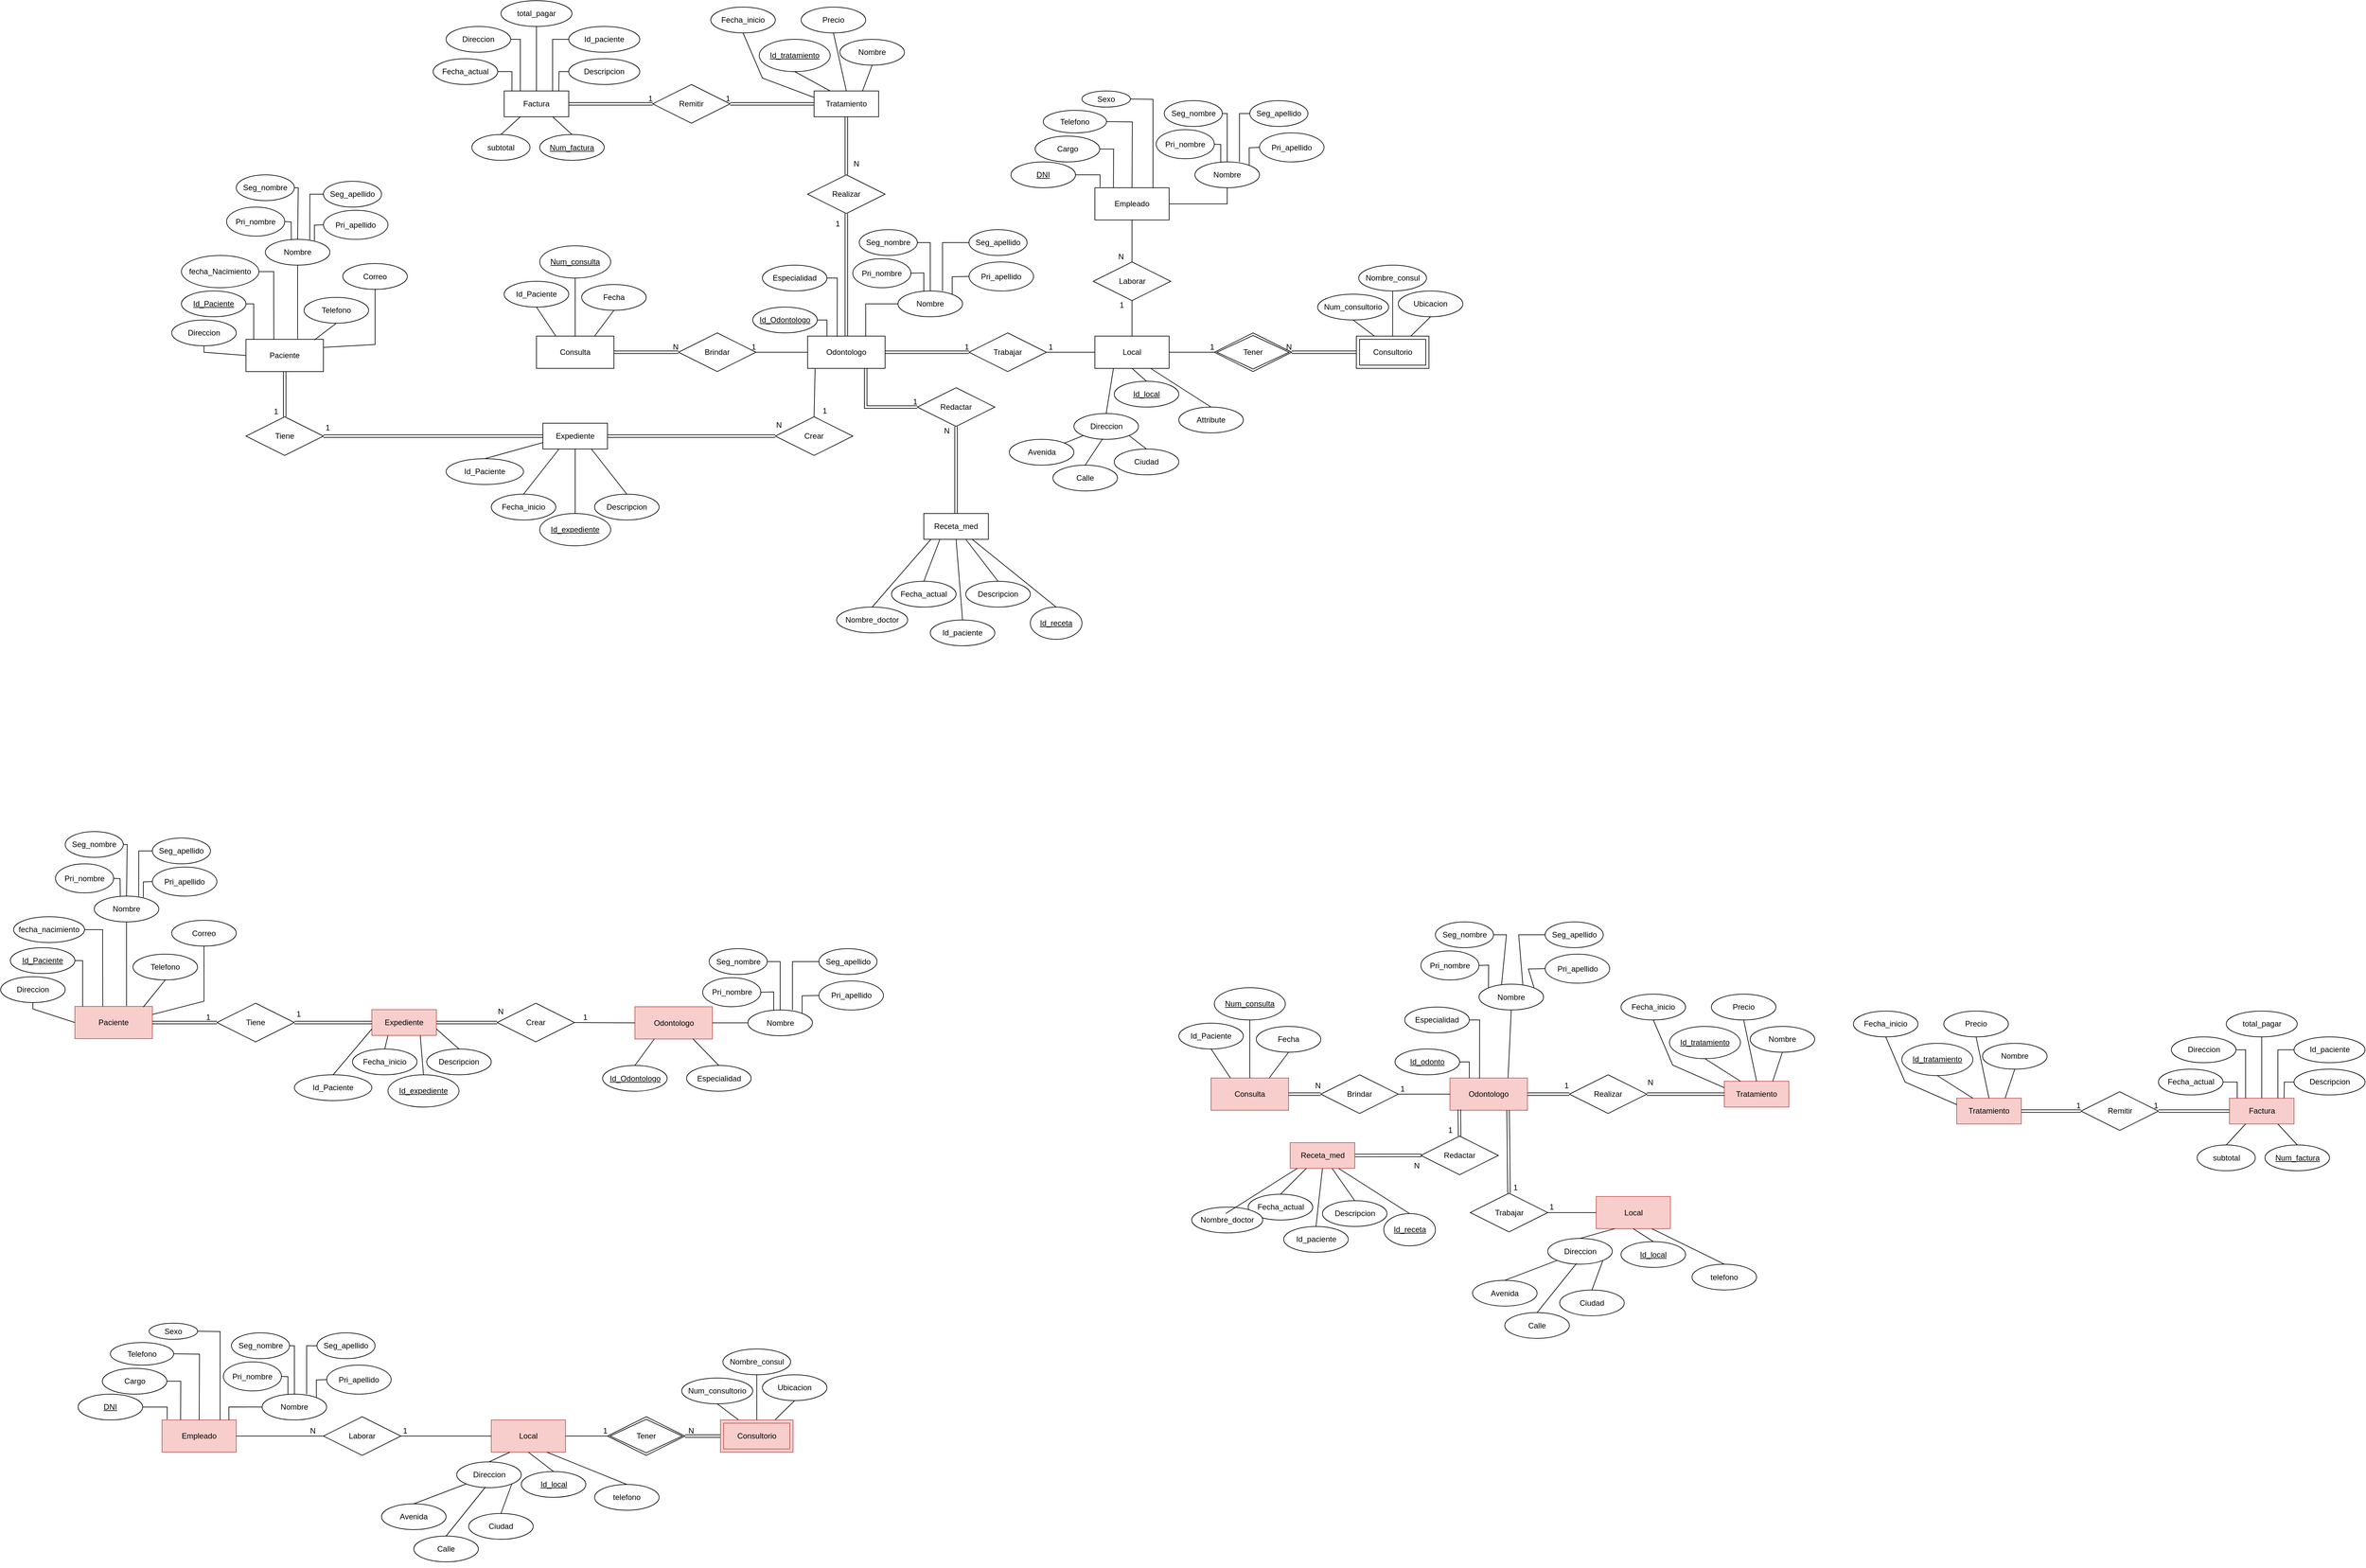 <mxfile version="14.8.5" type="github">
  <diagram id="h45ioUsLcYEOvyfmPusR" name="Page-1">
    <mxGraphModel dx="4135" dy="2415" grid="1" gridSize="10" guides="1" tooltips="1" connect="1" arrows="1" fold="1" page="1" pageScale="1" pageWidth="1600" pageHeight="1200" math="0" shadow="0">
      <root>
        <mxCell id="0" />
        <mxCell id="1" parent="0" />
        <mxCell id="c5oL4LvPN0ZJ6BUYrRpY-1" value="Paciente" style="whiteSpace=wrap;html=1;align=center;" parent="1" vertex="1">
          <mxGeometry x="480" y="575" width="120" height="50" as="geometry" />
        </mxCell>
        <mxCell id="c5oL4LvPN0ZJ6BUYrRpY-2" value="Consulta" style="whiteSpace=wrap;html=1;align=center;" parent="1" vertex="1">
          <mxGeometry x="930" y="570" width="120" height="50" as="geometry" />
        </mxCell>
        <mxCell id="c5oL4LvPN0ZJ6BUYrRpY-3" value="Odontologo" style="whiteSpace=wrap;html=1;align=center;" parent="1" vertex="1">
          <mxGeometry x="1350" y="570" width="120" height="50" as="geometry" />
        </mxCell>
        <mxCell id="c5oL4LvPN0ZJ6BUYrRpY-4" value="Tratamiento" style="whiteSpace=wrap;html=1;align=center;" parent="1" vertex="1">
          <mxGeometry x="1360" y="190" width="100" height="40" as="geometry" />
        </mxCell>
        <mxCell id="c5oL4LvPN0ZJ6BUYrRpY-5" value="Receta_med" style="whiteSpace=wrap;html=1;align=center;" parent="1" vertex="1">
          <mxGeometry x="1530" y="845" width="100" height="40" as="geometry" />
        </mxCell>
        <mxCell id="c5oL4LvPN0ZJ6BUYrRpY-7" value="Expediente" style="whiteSpace=wrap;html=1;align=center;" parent="1" vertex="1">
          <mxGeometry x="940" y="705" width="100" height="40" as="geometry" />
        </mxCell>
        <mxCell id="c5oL4LvPN0ZJ6BUYrRpY-11" value="Id_Paciente" style="ellipse;whiteSpace=wrap;html=1;align=center;fontStyle=4;" parent="1" vertex="1">
          <mxGeometry x="380" y="500" width="100" height="40" as="geometry" />
        </mxCell>
        <mxCell id="c5oL4LvPN0ZJ6BUYrRpY-13" value="Nombre" style="ellipse;whiteSpace=wrap;html=1;align=center;" parent="1" vertex="1">
          <mxGeometry x="510" y="420" width="100" height="40" as="geometry" />
        </mxCell>
        <mxCell id="c5oL4LvPN0ZJ6BUYrRpY-14" value="Direccion" style="ellipse;whiteSpace=wrap;html=1;align=center;" parent="1" vertex="1">
          <mxGeometry x="365" y="545" width="100" height="40" as="geometry" />
        </mxCell>
        <mxCell id="c5oL4LvPN0ZJ6BUYrRpY-15" value="Telefono" style="ellipse;whiteSpace=wrap;html=1;align=center;" parent="1" vertex="1">
          <mxGeometry x="570" y="510" width="100" height="40" as="geometry" />
        </mxCell>
        <mxCell id="c5oL4LvPN0ZJ6BUYrRpY-16" value="Correo" style="ellipse;whiteSpace=wrap;html=1;align=center;" parent="1" vertex="1">
          <mxGeometry x="630" y="457.5" width="100" height="40" as="geometry" />
        </mxCell>
        <mxCell id="c5oL4LvPN0ZJ6BUYrRpY-19" value="" style="endArrow=none;html=1;rounded=0;exitX=1;exitY=0.5;exitDx=0;exitDy=0;entryX=0.36;entryY=-0.004;entryDx=0;entryDy=0;entryPerimeter=0;" parent="1" source="5OTGXHCWZpOLB82-WHBp-2" target="c5oL4LvPN0ZJ6BUYrRpY-1" edge="1">
          <mxGeometry relative="1" as="geometry">
            <mxPoint x="510" y="470" as="sourcePoint" />
            <mxPoint x="680" y="530" as="targetPoint" />
            <Array as="points">
              <mxPoint x="523" y="470" />
              <mxPoint x="523" y="520" />
            </Array>
          </mxGeometry>
        </mxCell>
        <mxCell id="c5oL4LvPN0ZJ6BUYrRpY-20" value="" style="endArrow=none;html=1;rounded=0;exitX=0.667;exitY=-0.012;exitDx=0;exitDy=0;entryX=0.5;entryY=1;entryDx=0;entryDy=0;exitPerimeter=0;" parent="1" source="c5oL4LvPN0ZJ6BUYrRpY-1" target="c5oL4LvPN0ZJ6BUYrRpY-13" edge="1">
          <mxGeometry relative="1" as="geometry">
            <mxPoint x="630" y="590" as="sourcePoint" />
            <mxPoint x="790" y="590" as="targetPoint" />
          </mxGeometry>
        </mxCell>
        <mxCell id="c5oL4LvPN0ZJ6BUYrRpY-21" value="" style="endArrow=none;html=1;rounded=0;exitX=0.883;exitY=0.02;exitDx=0;exitDy=0;entryX=0.5;entryY=1;entryDx=0;entryDy=0;exitPerimeter=0;" parent="1" source="c5oL4LvPN0ZJ6BUYrRpY-1" target="c5oL4LvPN0ZJ6BUYrRpY-15" edge="1">
          <mxGeometry relative="1" as="geometry">
            <mxPoint x="670" y="620" as="sourcePoint" />
            <mxPoint x="830" y="620" as="targetPoint" />
          </mxGeometry>
        </mxCell>
        <mxCell id="c5oL4LvPN0ZJ6BUYrRpY-22" value="" style="endArrow=none;html=1;rounded=0;exitX=1;exitY=0.25;exitDx=0;exitDy=0;entryX=0.5;entryY=1;entryDx=0;entryDy=0;" parent="1" source="c5oL4LvPN0ZJ6BUYrRpY-1" target="c5oL4LvPN0ZJ6BUYrRpY-16" edge="1">
          <mxGeometry relative="1" as="geometry">
            <mxPoint x="690" y="640" as="sourcePoint" />
            <mxPoint x="850" y="640" as="targetPoint" />
            <Array as="points">
              <mxPoint x="680" y="583" />
            </Array>
          </mxGeometry>
        </mxCell>
        <mxCell id="c5oL4LvPN0ZJ6BUYrRpY-23" value="" style="endArrow=none;html=1;rounded=0;exitX=1;exitY=0.5;exitDx=0;exitDy=0;entryX=0.1;entryY=0;entryDx=0;entryDy=0;entryPerimeter=0;" parent="1" source="c5oL4LvPN0ZJ6BUYrRpY-11" target="c5oL4LvPN0ZJ6BUYrRpY-1" edge="1">
          <mxGeometry relative="1" as="geometry">
            <mxPoint x="450" y="680" as="sourcePoint" />
            <mxPoint x="610" y="680" as="targetPoint" />
            <Array as="points">
              <mxPoint x="492" y="520" />
            </Array>
          </mxGeometry>
        </mxCell>
        <mxCell id="c5oL4LvPN0ZJ6BUYrRpY-24" value="" style="endArrow=none;html=1;rounded=0;exitX=0.5;exitY=1;exitDx=0;exitDy=0;entryX=0;entryY=0.5;entryDx=0;entryDy=0;" parent="1" source="c5oL4LvPN0ZJ6BUYrRpY-14" target="c5oL4LvPN0ZJ6BUYrRpY-1" edge="1">
          <mxGeometry relative="1" as="geometry">
            <mxPoint x="450" y="660" as="sourcePoint" />
            <mxPoint x="610" y="660" as="targetPoint" />
            <Array as="points">
              <mxPoint x="415" y="595" />
            </Array>
          </mxGeometry>
        </mxCell>
        <mxCell id="c5oL4LvPN0ZJ6BUYrRpY-26" value="Num_consulta" style="ellipse;whiteSpace=wrap;html=1;align=center;fontStyle=4;" parent="1" vertex="1">
          <mxGeometry x="935" y="430" width="110" height="50" as="geometry" />
        </mxCell>
        <mxCell id="c5oL4LvPN0ZJ6BUYrRpY-28" value="Fecha" style="ellipse;whiteSpace=wrap;html=1;align=center;" parent="1" vertex="1">
          <mxGeometry x="1000" y="490" width="100" height="40" as="geometry" />
        </mxCell>
        <mxCell id="c5oL4LvPN0ZJ6BUYrRpY-30" value="Pri_nombre" style="ellipse;whiteSpace=wrap;html=1;align=center;" parent="1" vertex="1">
          <mxGeometry x="450" y="370" width="90" height="45" as="geometry" />
        </mxCell>
        <mxCell id="c5oL4LvPN0ZJ6BUYrRpY-32" value="Seg_nombre" style="ellipse;whiteSpace=wrap;html=1;align=center;" parent="1" vertex="1">
          <mxGeometry x="465" y="320" width="90" height="40" as="geometry" />
        </mxCell>
        <mxCell id="c5oL4LvPN0ZJ6BUYrRpY-33" value="Pri_apellido" style="ellipse;whiteSpace=wrap;html=1;align=center;" parent="1" vertex="1">
          <mxGeometry x="600" y="375" width="100" height="45" as="geometry" />
        </mxCell>
        <mxCell id="c5oL4LvPN0ZJ6BUYrRpY-34" value="Seg_apellido" style="ellipse;whiteSpace=wrap;html=1;align=center;" parent="1" vertex="1">
          <mxGeometry x="600" y="330" width="90" height="40" as="geometry" />
        </mxCell>
        <mxCell id="c5oL4LvPN0ZJ6BUYrRpY-35" value="" style="endArrow=none;html=1;rounded=0;exitX=1;exitY=0.5;exitDx=0;exitDy=0;entryX=0.403;entryY=0.008;entryDx=0;entryDy=0;entryPerimeter=0;" parent="1" source="c5oL4LvPN0ZJ6BUYrRpY-30" target="c5oL4LvPN0ZJ6BUYrRpY-13" edge="1">
          <mxGeometry relative="1" as="geometry">
            <mxPoint x="580" y="400" as="sourcePoint" />
            <mxPoint x="740" y="400" as="targetPoint" />
            <Array as="points">
              <mxPoint x="550" y="393" />
            </Array>
          </mxGeometry>
        </mxCell>
        <mxCell id="c5oL4LvPN0ZJ6BUYrRpY-37" value="" style="endArrow=none;html=1;rounded=0;exitX=1;exitY=0.5;exitDx=0;exitDy=0;entryX=0.5;entryY=0;entryDx=0;entryDy=0;" parent="1" source="c5oL4LvPN0ZJ6BUYrRpY-32" target="c5oL4LvPN0ZJ6BUYrRpY-13" edge="1">
          <mxGeometry relative="1" as="geometry">
            <mxPoint x="670" y="320" as="sourcePoint" />
            <mxPoint x="830" y="320" as="targetPoint" />
            <Array as="points">
              <mxPoint x="561" y="340" />
            </Array>
          </mxGeometry>
        </mxCell>
        <mxCell id="c5oL4LvPN0ZJ6BUYrRpY-38" value="" style="endArrow=none;html=1;rounded=0;exitX=0.688;exitY=0.013;exitDx=0;exitDy=0;exitPerimeter=0;entryX=0;entryY=0.5;entryDx=0;entryDy=0;" parent="1" source="c5oL4LvPN0ZJ6BUYrRpY-13" target="c5oL4LvPN0ZJ6BUYrRpY-34" edge="1">
          <mxGeometry relative="1" as="geometry">
            <mxPoint x="600" y="310" as="sourcePoint" />
            <mxPoint x="760" y="310" as="targetPoint" />
            <Array as="points">
              <mxPoint x="579" y="350" />
            </Array>
          </mxGeometry>
        </mxCell>
        <mxCell id="c5oL4LvPN0ZJ6BUYrRpY-39" value="" style="endArrow=none;html=1;rounded=0;entryX=0;entryY=0.5;entryDx=0;entryDy=0;exitX=0.76;exitY=0.049;exitDx=0;exitDy=0;exitPerimeter=0;" parent="1" source="c5oL4LvPN0ZJ6BUYrRpY-13" target="c5oL4LvPN0ZJ6BUYrRpY-33" edge="1">
          <mxGeometry relative="1" as="geometry">
            <mxPoint x="605" y="426" as="sourcePoint" />
            <mxPoint x="800" y="320" as="targetPoint" />
            <Array as="points">
              <mxPoint x="586" y="398" />
            </Array>
          </mxGeometry>
        </mxCell>
        <mxCell id="c5oL4LvPN0ZJ6BUYrRpY-40" value="" style="endArrow=none;html=1;rounded=0;exitX=0.5;exitY=1;exitDx=0;exitDy=0;entryX=0.5;entryY=0;entryDx=0;entryDy=0;" parent="1" source="c5oL4LvPN0ZJ6BUYrRpY-26" target="c5oL4LvPN0ZJ6BUYrRpY-2" edge="1">
          <mxGeometry relative="1" as="geometry">
            <mxPoint x="1070" y="580" as="sourcePoint" />
            <mxPoint x="1230" y="580" as="targetPoint" />
          </mxGeometry>
        </mxCell>
        <mxCell id="c5oL4LvPN0ZJ6BUYrRpY-41" value="" style="endArrow=none;html=1;rounded=0;exitX=0.75;exitY=0;exitDx=0;exitDy=0;entryX=0.5;entryY=1;entryDx=0;entryDy=0;" parent="1" source="c5oL4LvPN0ZJ6BUYrRpY-2" target="c5oL4LvPN0ZJ6BUYrRpY-28" edge="1">
          <mxGeometry relative="1" as="geometry">
            <mxPoint x="1050" y="440" as="sourcePoint" />
            <mxPoint x="1210" y="440" as="targetPoint" />
          </mxGeometry>
        </mxCell>
        <mxCell id="c5oL4LvPN0ZJ6BUYrRpY-56" value="" style="endArrow=none;html=1;rounded=0;exitX=0.75;exitY=0;exitDx=0;exitDy=0;entryX=0;entryY=0.5;entryDx=0;entryDy=0;" parent="1" source="c5oL4LvPN0ZJ6BUYrRpY-3" target="c5oL4LvPN0ZJ6BUYrRpY-155" edge="1">
          <mxGeometry relative="1" as="geometry">
            <mxPoint x="1520" y="560" as="sourcePoint" />
            <mxPoint x="1510" y="550" as="targetPoint" />
            <Array as="points">
              <mxPoint x="1440" y="520" />
            </Array>
          </mxGeometry>
        </mxCell>
        <mxCell id="c5oL4LvPN0ZJ6BUYrRpY-58" value="" style="endArrow=none;html=1;rounded=0;exitX=1;exitY=0.5;exitDx=0;exitDy=0;entryX=0.25;entryY=0;entryDx=0;entryDy=0;" parent="1" source="C20tuR46ZFIST6imAg5p-44" target="c5oL4LvPN0ZJ6BUYrRpY-3" edge="1">
          <mxGeometry relative="1" as="geometry">
            <mxPoint x="1365" y="540" as="sourcePoint" />
            <mxPoint x="1680" y="530" as="targetPoint" />
            <Array as="points">
              <mxPoint x="1380" y="545" />
            </Array>
          </mxGeometry>
        </mxCell>
        <mxCell id="c5oL4LvPN0ZJ6BUYrRpY-60" value="Especialidad" style="ellipse;whiteSpace=wrap;html=1;align=center;" parent="1" vertex="1">
          <mxGeometry x="1280" y="460" width="100" height="40" as="geometry" />
        </mxCell>
        <mxCell id="c5oL4LvPN0ZJ6BUYrRpY-61" value="" style="endArrow=none;html=1;rounded=0;entryX=1;entryY=0.5;entryDx=0;entryDy=0;exitX=0.382;exitY=0.015;exitDx=0;exitDy=0;exitPerimeter=0;" parent="1" source="c5oL4LvPN0ZJ6BUYrRpY-3" target="c5oL4LvPN0ZJ6BUYrRpY-60" edge="1">
          <mxGeometry relative="1" as="geometry">
            <mxPoint x="1450" y="620" as="sourcePoint" />
            <mxPoint x="1370" y="410" as="targetPoint" />
            <Array as="points">
              <mxPoint x="1396" y="480" />
            </Array>
          </mxGeometry>
        </mxCell>
        <mxCell id="c5oL4LvPN0ZJ6BUYrRpY-65" value="Brindar" style="shape=rhombus;perimeter=rhombusPerimeter;whiteSpace=wrap;html=1;align=center;" parent="1" vertex="1">
          <mxGeometry x="1150" y="565" width="120" height="60" as="geometry" />
        </mxCell>
        <mxCell id="c5oL4LvPN0ZJ6BUYrRpY-66" value="" style="shape=link;html=1;rounded=0;exitX=1;exitY=0.5;exitDx=0;exitDy=0;entryX=0;entryY=0.5;entryDx=0;entryDy=0;" parent="1" source="c5oL4LvPN0ZJ6BUYrRpY-2" target="c5oL4LvPN0ZJ6BUYrRpY-65" edge="1">
          <mxGeometry relative="1" as="geometry">
            <mxPoint x="1100" y="540" as="sourcePoint" />
            <mxPoint x="1260" y="540" as="targetPoint" />
          </mxGeometry>
        </mxCell>
        <mxCell id="c5oL4LvPN0ZJ6BUYrRpY-67" value="N" style="resizable=0;html=1;align=right;verticalAlign=bottom;" parent="c5oL4LvPN0ZJ6BUYrRpY-66" connectable="0" vertex="1">
          <mxGeometry x="1" relative="1" as="geometry" />
        </mxCell>
        <mxCell id="c5oL4LvPN0ZJ6BUYrRpY-69" value="" style="endArrow=none;html=1;rounded=0;entryX=1;entryY=0.5;entryDx=0;entryDy=0;exitX=0;exitY=0.5;exitDx=0;exitDy=0;" parent="1" source="c5oL4LvPN0ZJ6BUYrRpY-3" target="c5oL4LvPN0ZJ6BUYrRpY-65" edge="1">
          <mxGeometry relative="1" as="geometry">
            <mxPoint x="1100" y="450" as="sourcePoint" />
            <mxPoint x="1260" y="450" as="targetPoint" />
          </mxGeometry>
        </mxCell>
        <mxCell id="c5oL4LvPN0ZJ6BUYrRpY-70" value="1" style="resizable=0;html=1;align=right;verticalAlign=bottom;" parent="c5oL4LvPN0ZJ6BUYrRpY-69" connectable="0" vertex="1">
          <mxGeometry x="1" relative="1" as="geometry" />
        </mxCell>
        <mxCell id="c5oL4LvPN0ZJ6BUYrRpY-72" value="Realizar" style="shape=rhombus;perimeter=rhombusPerimeter;whiteSpace=wrap;html=1;align=center;" parent="1" vertex="1">
          <mxGeometry x="1350" y="320" width="120" height="60" as="geometry" />
        </mxCell>
        <mxCell id="c5oL4LvPN0ZJ6BUYrRpY-74" value="Id_tratamiento" style="ellipse;whiteSpace=wrap;html=1;align=center;fontStyle=4;" parent="1" vertex="1">
          <mxGeometry x="1275" y="110" width="110" height="50" as="geometry" />
        </mxCell>
        <mxCell id="c5oL4LvPN0ZJ6BUYrRpY-75" value="Nombre" style="ellipse;whiteSpace=wrap;html=1;align=center;" parent="1" vertex="1">
          <mxGeometry x="1400" y="110" width="100" height="40" as="geometry" />
        </mxCell>
        <mxCell id="c5oL4LvPN0ZJ6BUYrRpY-76" value="Precio" style="ellipse;whiteSpace=wrap;html=1;align=center;" parent="1" vertex="1">
          <mxGeometry x="1340" y="60" width="100" height="40" as="geometry" />
        </mxCell>
        <mxCell id="c5oL4LvPN0ZJ6BUYrRpY-77" value="" style="endArrow=none;html=1;rounded=0;exitX=0.25;exitY=0;exitDx=0;exitDy=0;entryX=0.5;entryY=1;entryDx=0;entryDy=0;" parent="1" source="c5oL4LvPN0ZJ6BUYrRpY-4" target="c5oL4LvPN0ZJ6BUYrRpY-74" edge="1">
          <mxGeometry relative="1" as="geometry">
            <mxPoint x="1540" y="40" as="sourcePoint" />
            <mxPoint x="1700" y="40" as="targetPoint" />
          </mxGeometry>
        </mxCell>
        <mxCell id="c5oL4LvPN0ZJ6BUYrRpY-78" value="" style="endArrow=none;html=1;rounded=0;exitX=0.5;exitY=0;exitDx=0;exitDy=0;entryX=0.5;entryY=1;entryDx=0;entryDy=0;" parent="1" source="c5oL4LvPN0ZJ6BUYrRpY-4" target="c5oL4LvPN0ZJ6BUYrRpY-76" edge="1">
          <mxGeometry relative="1" as="geometry">
            <mxPoint x="1560" y="20" as="sourcePoint" />
            <mxPoint x="1720" y="20" as="targetPoint" />
          </mxGeometry>
        </mxCell>
        <mxCell id="c5oL4LvPN0ZJ6BUYrRpY-79" value="" style="endArrow=none;html=1;rounded=0;exitX=0.75;exitY=0;exitDx=0;exitDy=0;entryX=0.5;entryY=1;entryDx=0;entryDy=0;" parent="1" source="c5oL4LvPN0ZJ6BUYrRpY-4" target="c5oL4LvPN0ZJ6BUYrRpY-75" edge="1">
          <mxGeometry relative="1" as="geometry">
            <mxPoint x="1570" y="60" as="sourcePoint" />
            <mxPoint x="1730" y="60" as="targetPoint" />
          </mxGeometry>
        </mxCell>
        <mxCell id="c5oL4LvPN0ZJ6BUYrRpY-85" value="" style="shape=link;html=1;rounded=0;entryX=0.5;entryY=1;entryDx=0;entryDy=0;exitX=0.5;exitY=0;exitDx=0;exitDy=0;" parent="1" source="c5oL4LvPN0ZJ6BUYrRpY-72" target="c5oL4LvPN0ZJ6BUYrRpY-4" edge="1">
          <mxGeometry relative="1" as="geometry">
            <mxPoint x="1550" y="210" as="sourcePoint" />
            <mxPoint x="1650" y="270" as="targetPoint" />
          </mxGeometry>
        </mxCell>
        <mxCell id="c5oL4LvPN0ZJ6BUYrRpY-86" value="N" style="resizable=0;html=1;align=right;verticalAlign=bottom;" parent="c5oL4LvPN0ZJ6BUYrRpY-85" connectable="0" vertex="1">
          <mxGeometry x="1" relative="1" as="geometry">
            <mxPoint x="20" y="81" as="offset" />
          </mxGeometry>
        </mxCell>
        <mxCell id="c5oL4LvPN0ZJ6BUYrRpY-89" value="Id_expediente" style="ellipse;whiteSpace=wrap;html=1;align=center;fontStyle=4;" parent="1" vertex="1">
          <mxGeometry x="935" y="845" width="110" height="50" as="geometry" />
        </mxCell>
        <mxCell id="c5oL4LvPN0ZJ6BUYrRpY-90" value="Fecha_inicio" style="ellipse;whiteSpace=wrap;html=1;align=center;" parent="1" vertex="1">
          <mxGeometry x="860" y="815" width="100" height="40" as="geometry" />
        </mxCell>
        <mxCell id="c5oL4LvPN0ZJ6BUYrRpY-91" value="&lt;div&gt;Descripcion&lt;/div&gt;" style="ellipse;whiteSpace=wrap;html=1;align=center;" parent="1" vertex="1">
          <mxGeometry x="1020" y="815" width="100" height="40" as="geometry" />
        </mxCell>
        <mxCell id="c5oL4LvPN0ZJ6BUYrRpY-93" value="Fecha_inicio" style="ellipse;whiteSpace=wrap;html=1;align=center;" parent="1" vertex="1">
          <mxGeometry x="1200" y="60" width="100" height="40" as="geometry" />
        </mxCell>
        <mxCell id="c5oL4LvPN0ZJ6BUYrRpY-95" value="" style="endArrow=none;html=1;rounded=0;exitX=0.5;exitY=1;exitDx=0;exitDy=0;entryX=0;entryY=0.25;entryDx=0;entryDy=0;" parent="1" source="c5oL4LvPN0ZJ6BUYrRpY-93" target="c5oL4LvPN0ZJ6BUYrRpY-4" edge="1">
          <mxGeometry relative="1" as="geometry">
            <mxPoint x="1150" y="120" as="sourcePoint" />
            <mxPoint x="1280" y="210" as="targetPoint" />
            <Array as="points">
              <mxPoint x="1280" y="170" />
            </Array>
          </mxGeometry>
        </mxCell>
        <mxCell id="c5oL4LvPN0ZJ6BUYrRpY-97" value="" style="endArrow=none;html=1;rounded=0;exitX=0.5;exitY=0;exitDx=0;exitDy=0;entryX=0.75;entryY=1;entryDx=0;entryDy=0;" parent="1" source="c5oL4LvPN0ZJ6BUYrRpY-91" target="c5oL4LvPN0ZJ6BUYrRpY-7" edge="1">
          <mxGeometry relative="1" as="geometry">
            <mxPoint x="830" y="735" as="sourcePoint" />
            <mxPoint x="990" y="735" as="targetPoint" />
          </mxGeometry>
        </mxCell>
        <mxCell id="c5oL4LvPN0ZJ6BUYrRpY-98" value="" style="endArrow=none;html=1;rounded=0;exitX=0.5;exitY=0;exitDx=0;exitDy=0;entryX=0.5;entryY=1;entryDx=0;entryDy=0;" parent="1" source="c5oL4LvPN0ZJ6BUYrRpY-89" target="c5oL4LvPN0ZJ6BUYrRpY-7" edge="1">
          <mxGeometry relative="1" as="geometry">
            <mxPoint x="840" y="745" as="sourcePoint" />
            <mxPoint x="1000" y="745" as="targetPoint" />
          </mxGeometry>
        </mxCell>
        <mxCell id="c5oL4LvPN0ZJ6BUYrRpY-99" value="" style="endArrow=none;html=1;rounded=0;exitX=0.5;exitY=0;exitDx=0;exitDy=0;entryX=0.25;entryY=1;entryDx=0;entryDy=0;" parent="1" source="c5oL4LvPN0ZJ6BUYrRpY-90" target="c5oL4LvPN0ZJ6BUYrRpY-7" edge="1">
          <mxGeometry relative="1" as="geometry">
            <mxPoint x="850" y="755" as="sourcePoint" />
            <mxPoint x="1010" y="755" as="targetPoint" />
          </mxGeometry>
        </mxCell>
        <mxCell id="c5oL4LvPN0ZJ6BUYrRpY-102" value="Crear" style="shape=rhombus;perimeter=rhombusPerimeter;whiteSpace=wrap;html=1;align=center;" parent="1" vertex="1">
          <mxGeometry x="1300" y="695" width="120" height="60" as="geometry" />
        </mxCell>
        <mxCell id="c5oL4LvPN0ZJ6BUYrRpY-105" value="" style="shape=link;html=1;rounded=0;exitX=1;exitY=0.5;exitDx=0;exitDy=0;entryX=0;entryY=0.5;entryDx=0;entryDy=0;" parent="1" source="c5oL4LvPN0ZJ6BUYrRpY-7" target="c5oL4LvPN0ZJ6BUYrRpY-102" edge="1">
          <mxGeometry relative="1" as="geometry">
            <mxPoint x="1040" y="774.5" as="sourcePoint" />
            <mxPoint x="1130" y="725" as="targetPoint" />
          </mxGeometry>
        </mxCell>
        <mxCell id="c5oL4LvPN0ZJ6BUYrRpY-106" value="N" style="resizable=0;html=1;align=right;verticalAlign=bottom;" parent="c5oL4LvPN0ZJ6BUYrRpY-105" connectable="0" vertex="1">
          <mxGeometry x="1" relative="1" as="geometry">
            <mxPoint x="10" y="-9" as="offset" />
          </mxGeometry>
        </mxCell>
        <mxCell id="c5oL4LvPN0ZJ6BUYrRpY-110" value="" style="endArrow=none;html=1;rounded=0;exitX=0.097;exitY=0.997;exitDx=0;exitDy=0;entryX=0.5;entryY=0;entryDx=0;entryDy=0;exitPerimeter=0;" parent="1" source="c5oL4LvPN0ZJ6BUYrRpY-3" target="c5oL4LvPN0ZJ6BUYrRpY-102" edge="1">
          <mxGeometry relative="1" as="geometry">
            <mxPoint x="1400" y="625" as="sourcePoint" />
            <mxPoint x="1400" y="795" as="targetPoint" />
          </mxGeometry>
        </mxCell>
        <mxCell id="c5oL4LvPN0ZJ6BUYrRpY-111" value="1" style="resizable=0;html=1;align=right;verticalAlign=bottom;" parent="c5oL4LvPN0ZJ6BUYrRpY-110" connectable="0" vertex="1">
          <mxGeometry x="1" relative="1" as="geometry">
            <mxPoint x="20" as="offset" />
          </mxGeometry>
        </mxCell>
        <mxCell id="c5oL4LvPN0ZJ6BUYrRpY-112" value="Redactar" style="shape=rhombus;perimeter=rhombusPerimeter;whiteSpace=wrap;html=1;align=center;" parent="1" vertex="1">
          <mxGeometry x="1520" y="650" width="120" height="60" as="geometry" />
        </mxCell>
        <mxCell id="c5oL4LvPN0ZJ6BUYrRpY-117" value="&lt;div&gt;Descripcion&lt;/div&gt;" style="ellipse;whiteSpace=wrap;html=1;align=center;" parent="1" vertex="1">
          <mxGeometry x="1595" y="950" width="100" height="40" as="geometry" />
        </mxCell>
        <mxCell id="c5oL4LvPN0ZJ6BUYrRpY-118" value="Id_receta" style="ellipse;whiteSpace=wrap;html=1;align=center;fontStyle=4;" parent="1" vertex="1">
          <mxGeometry x="1695" y="990" width="80" height="50" as="geometry" />
        </mxCell>
        <mxCell id="c5oL4LvPN0ZJ6BUYrRpY-119" value="Fecha_actual" style="ellipse;whiteSpace=wrap;html=1;align=center;" parent="1" vertex="1">
          <mxGeometry x="1480" y="950" width="100" height="40" as="geometry" />
        </mxCell>
        <mxCell id="c5oL4LvPN0ZJ6BUYrRpY-120" value="" style="endArrow=none;html=1;rounded=0;exitX=0.5;exitY=0;exitDx=0;exitDy=0;entryX=0.25;entryY=1;entryDx=0;entryDy=0;" parent="1" source="c5oL4LvPN0ZJ6BUYrRpY-119" target="c5oL4LvPN0ZJ6BUYrRpY-5" edge="1">
          <mxGeometry relative="1" as="geometry">
            <mxPoint x="1570" y="1015" as="sourcePoint" />
            <mxPoint x="1730" y="1015" as="targetPoint" />
          </mxGeometry>
        </mxCell>
        <mxCell id="c5oL4LvPN0ZJ6BUYrRpY-121" value="" style="endArrow=none;html=1;rounded=0;exitX=0.5;exitY=0;exitDx=0;exitDy=0;entryX=0.65;entryY=1;entryDx=0;entryDy=0;entryPerimeter=0;" parent="1" source="c5oL4LvPN0ZJ6BUYrRpY-117" target="c5oL4LvPN0ZJ6BUYrRpY-5" edge="1">
          <mxGeometry relative="1" as="geometry">
            <mxPoint x="1770" y="945" as="sourcePoint" />
            <mxPoint x="1930" y="945" as="targetPoint" />
          </mxGeometry>
        </mxCell>
        <mxCell id="c5oL4LvPN0ZJ6BUYrRpY-122" value="" style="endArrow=none;html=1;rounded=0;exitX=0.5;exitY=0;exitDx=0;exitDy=0;entryX=0.75;entryY=1;entryDx=0;entryDy=0;" parent="1" source="c5oL4LvPN0ZJ6BUYrRpY-118" target="c5oL4LvPN0ZJ6BUYrRpY-5" edge="1">
          <mxGeometry relative="1" as="geometry">
            <mxPoint x="1770" y="945" as="sourcePoint" />
            <mxPoint x="1700" y="895" as="targetPoint" />
          </mxGeometry>
        </mxCell>
        <mxCell id="c5oL4LvPN0ZJ6BUYrRpY-125" value="" style="shape=link;html=1;rounded=0;exitX=0.75;exitY=1;exitDx=0;exitDy=0;entryX=0;entryY=0.5;entryDx=0;entryDy=0;" parent="1" source="c5oL4LvPN0ZJ6BUYrRpY-3" target="c5oL4LvPN0ZJ6BUYrRpY-112" edge="1">
          <mxGeometry relative="1" as="geometry">
            <mxPoint x="1500" y="660" as="sourcePoint" />
            <mxPoint x="1660" y="660" as="targetPoint" />
            <Array as="points">
              <mxPoint x="1440" y="680" />
              <mxPoint x="1480" y="680" />
            </Array>
          </mxGeometry>
        </mxCell>
        <mxCell id="c5oL4LvPN0ZJ6BUYrRpY-126" value="1" style="resizable=0;html=1;align=right;verticalAlign=bottom;" parent="c5oL4LvPN0ZJ6BUYrRpY-125" connectable="0" vertex="1">
          <mxGeometry x="1" relative="1" as="geometry">
            <mxPoint as="offset" />
          </mxGeometry>
        </mxCell>
        <mxCell id="c5oL4LvPN0ZJ6BUYrRpY-127" value="" style="shape=link;html=1;rounded=0;exitX=0.5;exitY=0;exitDx=0;exitDy=0;entryX=0.5;entryY=1;entryDx=0;entryDy=0;" parent="1" source="c5oL4LvPN0ZJ6BUYrRpY-5" target="c5oL4LvPN0ZJ6BUYrRpY-112" edge="1">
          <mxGeometry relative="1" as="geometry">
            <mxPoint x="1659.5" y="730" as="sourcePoint" />
            <mxPoint x="1660" y="650" as="targetPoint" />
          </mxGeometry>
        </mxCell>
        <mxCell id="c5oL4LvPN0ZJ6BUYrRpY-128" value="N" style="resizable=0;html=1;align=right;verticalAlign=bottom;" parent="c5oL4LvPN0ZJ6BUYrRpY-127" connectable="0" vertex="1">
          <mxGeometry x="1" relative="1" as="geometry">
            <mxPoint x="-10" y="15" as="offset" />
          </mxGeometry>
        </mxCell>
        <mxCell id="c5oL4LvPN0ZJ6BUYrRpY-132" value="Local" style="whiteSpace=wrap;html=1;align=center;" parent="1" vertex="1">
          <mxGeometry x="1795" y="570" width="115" height="50" as="geometry" />
        </mxCell>
        <mxCell id="c5oL4LvPN0ZJ6BUYrRpY-155" value="Nombre" style="ellipse;whiteSpace=wrap;html=1;align=center;" parent="1" vertex="1">
          <mxGeometry x="1490" y="500" width="100" height="40" as="geometry" />
        </mxCell>
        <mxCell id="c5oL4LvPN0ZJ6BUYrRpY-156" value="Pri_nombre" style="ellipse;whiteSpace=wrap;html=1;align=center;" parent="1" vertex="1">
          <mxGeometry x="1420" y="450" width="90" height="45" as="geometry" />
        </mxCell>
        <mxCell id="c5oL4LvPN0ZJ6BUYrRpY-157" value="Seg_nombre" style="ellipse;whiteSpace=wrap;html=1;align=center;" parent="1" vertex="1">
          <mxGeometry x="1430" y="405" width="90" height="40" as="geometry" />
        </mxCell>
        <mxCell id="c5oL4LvPN0ZJ6BUYrRpY-158" value="Pri_apellido" style="ellipse;whiteSpace=wrap;html=1;align=center;" parent="1" vertex="1">
          <mxGeometry x="1600" y="455" width="100" height="45" as="geometry" />
        </mxCell>
        <mxCell id="c5oL4LvPN0ZJ6BUYrRpY-159" value="Seg_apellido" style="ellipse;whiteSpace=wrap;html=1;align=center;" parent="1" vertex="1">
          <mxGeometry x="1600" y="405" width="90" height="40" as="geometry" />
        </mxCell>
        <mxCell id="c5oL4LvPN0ZJ6BUYrRpY-160" value="" style="endArrow=none;html=1;rounded=0;entryX=0.4;entryY=0.025;entryDx=0;entryDy=0;exitX=1;exitY=0.5;exitDx=0;exitDy=0;entryPerimeter=0;" parent="1" source="c5oL4LvPN0ZJ6BUYrRpY-156" target="c5oL4LvPN0ZJ6BUYrRpY-155" edge="1">
          <mxGeometry relative="1" as="geometry">
            <mxPoint x="1465" y="470" as="sourcePoint" />
            <mxPoint x="1720" y="480" as="targetPoint" />
            <Array as="points">
              <mxPoint x="1530" y="472" />
            </Array>
          </mxGeometry>
        </mxCell>
        <mxCell id="c5oL4LvPN0ZJ6BUYrRpY-161" value="" style="endArrow=none;html=1;rounded=0;exitX=1;exitY=0.5;exitDx=0;exitDy=0;" parent="1" source="c5oL4LvPN0ZJ6BUYrRpY-157" edge="1">
          <mxGeometry relative="1" as="geometry">
            <mxPoint x="1650" y="400" as="sourcePoint" />
            <mxPoint x="1540" y="500" as="targetPoint" />
            <Array as="points">
              <mxPoint x="1540" y="425" />
            </Array>
          </mxGeometry>
        </mxCell>
        <mxCell id="c5oL4LvPN0ZJ6BUYrRpY-162" value="" style="endArrow=none;html=1;rounded=0;entryX=0;entryY=0.5;entryDx=0;entryDy=0;" parent="1" target="c5oL4LvPN0ZJ6BUYrRpY-159" edge="1">
          <mxGeometry relative="1" as="geometry">
            <mxPoint x="1559" y="500" as="sourcePoint" />
            <mxPoint x="1740" y="390" as="targetPoint" />
            <Array as="points">
              <mxPoint x="1559" y="425" />
            </Array>
          </mxGeometry>
        </mxCell>
        <mxCell id="c5oL4LvPN0ZJ6BUYrRpY-163" value="" style="endArrow=none;html=1;rounded=0;entryX=0;entryY=0.5;entryDx=0;entryDy=0;" parent="1" target="c5oL4LvPN0ZJ6BUYrRpY-158" edge="1">
          <mxGeometry relative="1" as="geometry">
            <mxPoint x="1574" y="506" as="sourcePoint" />
            <mxPoint x="1780" y="400" as="targetPoint" />
            <Array as="points">
              <mxPoint x="1574" y="478" />
            </Array>
          </mxGeometry>
        </mxCell>
        <mxCell id="c5oL4LvPN0ZJ6BUYrRpY-166" value="Ubicacion" style="ellipse;whiteSpace=wrap;html=1;align=center;" parent="1" vertex="1">
          <mxGeometry x="2265" y="500" width="100" height="40" as="geometry" />
        </mxCell>
        <mxCell id="c5oL4LvPN0ZJ6BUYrRpY-167" value="" style="endArrow=none;html=1;rounded=0;exitX=0.25;exitY=0;exitDx=0;exitDy=0;entryX=0.5;entryY=1;entryDx=0;entryDy=0;" parent="1" source="gAhAFcS4roipnsWjAGSf-48" target="gAhAFcS4roipnsWjAGSf-51" edge="1">
          <mxGeometry relative="1" as="geometry">
            <mxPoint x="2228.75" y="570" as="sourcePoint" />
            <mxPoint x="2202.5" y="515" as="targetPoint" />
          </mxGeometry>
        </mxCell>
        <mxCell id="c5oL4LvPN0ZJ6BUYrRpY-168" value="" style="endArrow=none;html=1;rounded=0;exitX=0.75;exitY=0;exitDx=0;exitDy=0;entryX=0.5;entryY=1;entryDx=0;entryDy=0;" parent="1" source="gAhAFcS4roipnsWjAGSf-48" target="c5oL4LvPN0ZJ6BUYrRpY-166" edge="1">
          <mxGeometry relative="1" as="geometry">
            <mxPoint x="2286.25" y="570" as="sourcePoint" />
            <mxPoint x="2452" y="555" as="targetPoint" />
          </mxGeometry>
        </mxCell>
        <mxCell id="c5oL4LvPN0ZJ6BUYrRpY-174" value="Tener" style="shape=rhombus;double=1;perimeter=rhombusPerimeter;whiteSpace=wrap;html=1;align=center;" parent="1" vertex="1">
          <mxGeometry x="1980.0" y="565" width="120" height="60" as="geometry" />
        </mxCell>
        <mxCell id="apYtN_W4GIf0oa3-Sgf_-1" value="Id_Paciente" style="ellipse;whiteSpace=wrap;html=1;align=center;" parent="1" vertex="1">
          <mxGeometry x="790" y="760" width="120" height="40" as="geometry" />
        </mxCell>
        <mxCell id="apYtN_W4GIf0oa3-Sgf_-2" value="Tiene" style="shape=rhombus;perimeter=rhombusPerimeter;whiteSpace=wrap;html=1;align=center;" parent="1" vertex="1">
          <mxGeometry x="480" y="695" width="120" height="60" as="geometry" />
        </mxCell>
        <mxCell id="apYtN_W4GIf0oa3-Sgf_-3" value="" style="shape=link;html=1;rounded=0;entryX=0.5;entryY=0;entryDx=0;entryDy=0;exitX=0.5;exitY=1;exitDx=0;exitDy=0;" parent="1" source="c5oL4LvPN0ZJ6BUYrRpY-1" target="apYtN_W4GIf0oa3-Sgf_-2" edge="1">
          <mxGeometry relative="1" as="geometry">
            <mxPoint x="600" y="700" as="sourcePoint" />
            <mxPoint x="760" y="700" as="targetPoint" />
          </mxGeometry>
        </mxCell>
        <mxCell id="apYtN_W4GIf0oa3-Sgf_-4" value="1" style="resizable=0;html=1;align=right;verticalAlign=bottom;" parent="apYtN_W4GIf0oa3-Sgf_-3" connectable="0" vertex="1">
          <mxGeometry x="1" relative="1" as="geometry">
            <mxPoint x="-10" as="offset" />
          </mxGeometry>
        </mxCell>
        <mxCell id="apYtN_W4GIf0oa3-Sgf_-5" value="" style="shape=link;html=1;rounded=0;entryX=1;entryY=0.5;entryDx=0;entryDy=0;exitX=0;exitY=0.5;exitDx=0;exitDy=0;" parent="1" source="c5oL4LvPN0ZJ6BUYrRpY-7" target="apYtN_W4GIf0oa3-Sgf_-2" edge="1">
          <mxGeometry relative="1" as="geometry">
            <mxPoint x="550" y="630" as="sourcePoint" />
            <mxPoint x="550" y="705" as="targetPoint" />
          </mxGeometry>
        </mxCell>
        <mxCell id="apYtN_W4GIf0oa3-Sgf_-6" value="1" style="resizable=0;html=1;align=right;verticalAlign=bottom;" parent="apYtN_W4GIf0oa3-Sgf_-5" connectable="0" vertex="1">
          <mxGeometry x="1" relative="1" as="geometry">
            <mxPoint x="10" y="-5" as="offset" />
          </mxGeometry>
        </mxCell>
        <mxCell id="apYtN_W4GIf0oa3-Sgf_-9" value="" style="endArrow=none;html=1;rounded=0;exitX=0.5;exitY=0;exitDx=0;exitDy=0;entryX=0;entryY=0.75;entryDx=0;entryDy=0;" parent="1" source="apYtN_W4GIf0oa3-Sgf_-1" target="c5oL4LvPN0ZJ6BUYrRpY-7" edge="1">
          <mxGeometry relative="1" as="geometry">
            <mxPoint x="840" y="670" as="sourcePoint" />
            <mxPoint x="1000" y="670" as="targetPoint" />
          </mxGeometry>
        </mxCell>
        <mxCell id="apYtN_W4GIf0oa3-Sgf_-12" value="Nombre_doctor" style="ellipse;whiteSpace=wrap;html=1;align=center;" parent="1" vertex="1">
          <mxGeometry x="1395" y="990" width="110" height="40" as="geometry" />
        </mxCell>
        <mxCell id="apYtN_W4GIf0oa3-Sgf_-13" value="" style="endArrow=none;html=1;rounded=0;exitX=0.5;exitY=0;exitDx=0;exitDy=0;entryX=0.11;entryY=1;entryDx=0;entryDy=0;entryPerimeter=0;" parent="1" source="apYtN_W4GIf0oa3-Sgf_-12" target="c5oL4LvPN0ZJ6BUYrRpY-5" edge="1">
          <mxGeometry relative="1" as="geometry">
            <mxPoint x="1740" y="805" as="sourcePoint" />
            <mxPoint x="1900" y="805" as="targetPoint" />
          </mxGeometry>
        </mxCell>
        <mxCell id="C20tuR46ZFIST6imAg5p-1" value="Empleado" style="whiteSpace=wrap;html=1;align=center;" parent="1" vertex="1">
          <mxGeometry x="1795" y="340" width="115" height="50" as="geometry" />
        </mxCell>
        <mxCell id="C20tuR46ZFIST6imAg5p-2" value="" style="endArrow=none;html=1;rounded=0;entryX=0;entryY=0.5;entryDx=0;entryDy=0;exitX=1;exitY=0.5;exitDx=0;exitDy=0;" parent="1" source="c5oL4LvPN0ZJ6BUYrRpY-132" target="c5oL4LvPN0ZJ6BUYrRpY-174" edge="1">
          <mxGeometry relative="1" as="geometry">
            <mxPoint x="1890" y="690" as="sourcePoint" />
            <mxPoint x="2050" y="690" as="targetPoint" />
          </mxGeometry>
        </mxCell>
        <mxCell id="C20tuR46ZFIST6imAg5p-3" value="1" style="resizable=0;html=1;align=right;verticalAlign=bottom;" parent="C20tuR46ZFIST6imAg5p-2" connectable="0" vertex="1">
          <mxGeometry x="1" relative="1" as="geometry" />
        </mxCell>
        <mxCell id="C20tuR46ZFIST6imAg5p-4" value="Trabajar" style="shape=rhombus;perimeter=rhombusPerimeter;whiteSpace=wrap;html=1;align=center;" parent="1" vertex="1">
          <mxGeometry x="1600" y="565" width="120" height="60" as="geometry" />
        </mxCell>
        <mxCell id="C20tuR46ZFIST6imAg5p-7" value="" style="endArrow=none;html=1;rounded=0;entryX=1;entryY=0.5;entryDx=0;entryDy=0;exitX=0;exitY=0.5;exitDx=0;exitDy=0;" parent="1" source="c5oL4LvPN0ZJ6BUYrRpY-132" target="C20tuR46ZFIST6imAg5p-4" edge="1">
          <mxGeometry relative="1" as="geometry">
            <mxPoint x="1680" y="650" as="sourcePoint" />
            <mxPoint x="1840" y="650" as="targetPoint" />
          </mxGeometry>
        </mxCell>
        <mxCell id="C20tuR46ZFIST6imAg5p-8" value="1" style="resizable=0;html=1;align=right;verticalAlign=bottom;" parent="C20tuR46ZFIST6imAg5p-7" connectable="0" vertex="1">
          <mxGeometry x="1" relative="1" as="geometry">
            <mxPoint x="10" as="offset" />
          </mxGeometry>
        </mxCell>
        <mxCell id="C20tuR46ZFIST6imAg5p-11" value="Laborar" style="shape=rhombus;perimeter=rhombusPerimeter;whiteSpace=wrap;html=1;align=center;" parent="1" vertex="1">
          <mxGeometry x="1792.5" y="455" width="120" height="60" as="geometry" />
        </mxCell>
        <mxCell id="C20tuR46ZFIST6imAg5p-12" value="" style="endArrow=none;html=1;rounded=0;entryX=0.5;entryY=1;entryDx=0;entryDy=0;exitX=0.5;exitY=0;exitDx=0;exitDy=0;" parent="1" source="c5oL4LvPN0ZJ6BUYrRpY-132" target="C20tuR46ZFIST6imAg5p-11" edge="1">
          <mxGeometry relative="1" as="geometry">
            <mxPoint x="1720" y="710" as="sourcePoint" />
            <mxPoint x="1880" y="710" as="targetPoint" />
          </mxGeometry>
        </mxCell>
        <mxCell id="C20tuR46ZFIST6imAg5p-13" value="1" style="resizable=0;html=1;align=right;verticalAlign=bottom;" parent="C20tuR46ZFIST6imAg5p-12" connectable="0" vertex="1">
          <mxGeometry x="1" relative="1" as="geometry">
            <mxPoint x="-12" y="15" as="offset" />
          </mxGeometry>
        </mxCell>
        <mxCell id="C20tuR46ZFIST6imAg5p-14" value="" style="endArrow=none;html=1;rounded=0;entryX=0.5;entryY=0;entryDx=0;entryDy=0;exitX=0.5;exitY=1;exitDx=0;exitDy=0;" parent="1" source="C20tuR46ZFIST6imAg5p-1" target="C20tuR46ZFIST6imAg5p-11" edge="1">
          <mxGeometry relative="1" as="geometry">
            <mxPoint x="1960" y="445" as="sourcePoint" />
            <mxPoint x="1960" y="390" as="targetPoint" />
          </mxGeometry>
        </mxCell>
        <mxCell id="C20tuR46ZFIST6imAg5p-15" value="N" style="resizable=0;html=1;align=right;verticalAlign=bottom;" parent="C20tuR46ZFIST6imAg5p-14" connectable="0" vertex="1">
          <mxGeometry x="1" relative="1" as="geometry">
            <mxPoint x="-12" as="offset" />
          </mxGeometry>
        </mxCell>
        <mxCell id="C20tuR46ZFIST6imAg5p-16" value="Direccion" style="ellipse;whiteSpace=wrap;html=1;align=center;" parent="1" vertex="1">
          <mxGeometry x="1762.5" y="690" width="100" height="40" as="geometry" />
        </mxCell>
        <mxCell id="C20tuR46ZFIST6imAg5p-17" value="Id_local" style="ellipse;whiteSpace=wrap;html=1;align=center;fontStyle=4;" parent="1" vertex="1">
          <mxGeometry x="1825" y="640" width="100" height="40" as="geometry" />
        </mxCell>
        <mxCell id="C20tuR46ZFIST6imAg5p-19" value="" style="endArrow=none;html=1;rounded=0;exitX=0.5;exitY=0;exitDx=0;exitDy=0;entryX=0.25;entryY=1;entryDx=0;entryDy=0;" parent="1" source="C20tuR46ZFIST6imAg5p-16" target="c5oL4LvPN0ZJ6BUYrRpY-132" edge="1">
          <mxGeometry relative="1" as="geometry">
            <mxPoint x="1720" y="520" as="sourcePoint" />
            <mxPoint x="1880" y="520" as="targetPoint" />
          </mxGeometry>
        </mxCell>
        <mxCell id="C20tuR46ZFIST6imAg5p-20" value="" style="endArrow=none;html=1;rounded=0;exitX=0.5;exitY=0;exitDx=0;exitDy=0;entryX=0.5;entryY=1;entryDx=0;entryDy=0;" parent="1" source="C20tuR46ZFIST6imAg5p-17" target="c5oL4LvPN0ZJ6BUYrRpY-132" edge="1">
          <mxGeometry relative="1" as="geometry">
            <mxPoint x="1940" y="780" as="sourcePoint" />
            <mxPoint x="2100" y="780" as="targetPoint" />
          </mxGeometry>
        </mxCell>
        <mxCell id="C20tuR46ZFIST6imAg5p-21" value="" style="endArrow=none;html=1;rounded=0;exitX=0.75;exitY=1;exitDx=0;exitDy=0;entryX=0.5;entryY=0;entryDx=0;entryDy=0;" parent="1" source="c5oL4LvPN0ZJ6BUYrRpY-132" target="GiMaSsRAch-_0afq800L-1" edge="1">
          <mxGeometry relative="1" as="geometry">
            <mxPoint x="1980.0" y="750" as="sourcePoint" />
            <mxPoint x="1965" y="670" as="targetPoint" />
          </mxGeometry>
        </mxCell>
        <mxCell id="C20tuR46ZFIST6imAg5p-26" value="Nombre" style="ellipse;whiteSpace=wrap;html=1;align=center;" parent="1" vertex="1">
          <mxGeometry x="1950" y="300" width="100" height="40" as="geometry" />
        </mxCell>
        <mxCell id="C20tuR46ZFIST6imAg5p-27" value="Pri_nombre" style="ellipse;whiteSpace=wrap;html=1;align=center;" parent="1" vertex="1">
          <mxGeometry x="1890" y="250" width="90" height="45" as="geometry" />
        </mxCell>
        <mxCell id="C20tuR46ZFIST6imAg5p-28" value="Seg_nombre" style="ellipse;whiteSpace=wrap;html=1;align=center;" parent="1" vertex="1">
          <mxGeometry x="1902.5" y="205" width="90" height="40" as="geometry" />
        </mxCell>
        <mxCell id="C20tuR46ZFIST6imAg5p-29" value="Pri_apellido" style="ellipse;whiteSpace=wrap;html=1;align=center;" parent="1" vertex="1">
          <mxGeometry x="2050" y="255" width="100" height="45" as="geometry" />
        </mxCell>
        <mxCell id="C20tuR46ZFIST6imAg5p-30" value="Seg_apellido" style="ellipse;whiteSpace=wrap;html=1;align=center;" parent="1" vertex="1">
          <mxGeometry x="2035" y="205" width="90" height="40" as="geometry" />
        </mxCell>
        <mxCell id="C20tuR46ZFIST6imAg5p-31" value="" style="endArrow=none;html=1;rounded=0;entryX=0.4;entryY=0.025;entryDx=0;entryDy=0;exitX=1;exitY=0.5;exitDx=0;exitDy=0;entryPerimeter=0;" parent="1" source="C20tuR46ZFIST6imAg5p-27" target="C20tuR46ZFIST6imAg5p-26" edge="1">
          <mxGeometry relative="1" as="geometry">
            <mxPoint x="1925" y="225" as="sourcePoint" />
            <mxPoint x="2180" y="235" as="targetPoint" />
            <Array as="points">
              <mxPoint x="1990.0" y="273" />
            </Array>
          </mxGeometry>
        </mxCell>
        <mxCell id="C20tuR46ZFIST6imAg5p-32" value="" style="endArrow=none;html=1;rounded=0;exitX=1;exitY=0.5;exitDx=0;exitDy=0;entryX=0.5;entryY=0;entryDx=0;entryDy=0;" parent="1" source="C20tuR46ZFIST6imAg5p-28" target="C20tuR46ZFIST6imAg5p-26" edge="1">
          <mxGeometry relative="1" as="geometry">
            <mxPoint x="2110" y="155" as="sourcePoint" />
            <mxPoint x="2000.0" y="255" as="targetPoint" />
            <Array as="points">
              <mxPoint x="2000.0" y="225" />
            </Array>
          </mxGeometry>
        </mxCell>
        <mxCell id="C20tuR46ZFIST6imAg5p-33" value="" style="endArrow=none;html=1;rounded=0;entryX=0;entryY=0.5;entryDx=0;entryDy=0;" parent="1" target="C20tuR46ZFIST6imAg5p-30" edge="1">
          <mxGeometry relative="1" as="geometry">
            <mxPoint x="2019" y="300" as="sourcePoint" />
            <mxPoint x="2200" y="145" as="targetPoint" />
            <Array as="points">
              <mxPoint x="2019" y="225" />
            </Array>
          </mxGeometry>
        </mxCell>
        <mxCell id="C20tuR46ZFIST6imAg5p-34" value="" style="endArrow=none;html=1;rounded=0;entryX=0;entryY=0.5;entryDx=0;entryDy=0;exitX=0.841;exitY=0.125;exitDx=0;exitDy=0;exitPerimeter=0;" parent="1" source="C20tuR46ZFIST6imAg5p-26" target="C20tuR46ZFIST6imAg5p-29" edge="1">
          <mxGeometry relative="1" as="geometry">
            <mxPoint x="2034" y="261" as="sourcePoint" />
            <mxPoint x="2240" y="155" as="targetPoint" />
            <Array as="points">
              <mxPoint x="2034" y="278" />
            </Array>
          </mxGeometry>
        </mxCell>
        <mxCell id="C20tuR46ZFIST6imAg5p-35" value="" style="endArrow=none;html=1;rounded=0;exitX=1;exitY=0.5;exitDx=0;exitDy=0;entryX=0.5;entryY=1;entryDx=0;entryDy=0;" parent="1" source="C20tuR46ZFIST6imAg5p-1" target="C20tuR46ZFIST6imAg5p-26" edge="1">
          <mxGeometry relative="1" as="geometry">
            <mxPoint x="2105" y="350" as="sourcePoint" />
            <mxPoint x="2265" y="350" as="targetPoint" />
            <Array as="points">
              <mxPoint x="2000.0" y="365" />
            </Array>
          </mxGeometry>
        </mxCell>
        <mxCell id="C20tuR46ZFIST6imAg5p-36" value="Cargo" style="ellipse;whiteSpace=wrap;html=1;align=center;" parent="1" vertex="1">
          <mxGeometry x="1702.5" y="260" width="100" height="40" as="geometry" />
        </mxCell>
        <mxCell id="C20tuR46ZFIST6imAg5p-38" value="" style="endArrow=none;html=1;rounded=0;entryX=0.07;entryY=-0.02;entryDx=0;entryDy=0;exitX=1;exitY=0.5;exitDx=0;exitDy=0;entryPerimeter=0;" parent="1" source="C20tuR46ZFIST6imAg5p-42" target="C20tuR46ZFIST6imAg5p-1" edge="1">
          <mxGeometry relative="1" as="geometry">
            <mxPoint x="1710" y="320" as="sourcePoint" />
            <mxPoint x="1775" y="330" as="targetPoint" />
            <Array as="points">
              <mxPoint x="1803" y="320" />
            </Array>
          </mxGeometry>
        </mxCell>
        <mxCell id="C20tuR46ZFIST6imAg5p-41" value="" style="endArrow=none;html=1;rounded=0;entryX=0.25;entryY=0;entryDx=0;entryDy=0;exitX=1;exitY=0.5;exitDx=0;exitDy=0;" parent="1" source="C20tuR46ZFIST6imAg5p-36" target="C20tuR46ZFIST6imAg5p-1" edge="1">
          <mxGeometry relative="1" as="geometry">
            <mxPoint x="1595" y="390" as="sourcePoint" />
            <mxPoint x="1755" y="390" as="targetPoint" />
            <Array as="points">
              <mxPoint x="1824" y="280" />
            </Array>
          </mxGeometry>
        </mxCell>
        <mxCell id="C20tuR46ZFIST6imAg5p-42" value="DNI" style="ellipse;whiteSpace=wrap;html=1;align=center;fontStyle=4;" parent="1" vertex="1">
          <mxGeometry x="1665" y="300" width="100" height="40" as="geometry" />
        </mxCell>
        <mxCell id="C20tuR46ZFIST6imAg5p-44" value="Id_Odontologo" style="ellipse;whiteSpace=wrap;html=1;align=center;fontStyle=4;" parent="1" vertex="1">
          <mxGeometry x="1265" y="525" width="100" height="40" as="geometry" />
        </mxCell>
        <mxCell id="C20tuR46ZFIST6imAg5p-48" value="Telefono" style="ellipse;whiteSpace=wrap;html=1;align=center;" parent="1" vertex="1">
          <mxGeometry x="1715" y="220" width="98" height="35" as="geometry" />
        </mxCell>
        <mxCell id="C20tuR46ZFIST6imAg5p-49" value="Sexo" style="ellipse;whiteSpace=wrap;html=1;align=center;" parent="1" vertex="1">
          <mxGeometry x="1775" y="190" width="75" height="25" as="geometry" />
        </mxCell>
        <mxCell id="C20tuR46ZFIST6imAg5p-50" value="" style="endArrow=none;html=1;rounded=0;exitX=1;exitY=0.5;exitDx=0;exitDy=0;entryX=0.5;entryY=0;entryDx=0;entryDy=0;" parent="1" source="C20tuR46ZFIST6imAg5p-48" target="C20tuR46ZFIST6imAg5p-1" edge="1">
          <mxGeometry relative="1" as="geometry">
            <mxPoint x="1835" y="240" as="sourcePoint" />
            <mxPoint x="1855" y="330" as="targetPoint" />
            <Array as="points">
              <mxPoint x="1853" y="238" />
            </Array>
          </mxGeometry>
        </mxCell>
        <mxCell id="C20tuR46ZFIST6imAg5p-51" value="" style="endArrow=none;html=1;rounded=0;exitX=1;exitY=0.5;exitDx=0;exitDy=0;" parent="1" source="C20tuR46ZFIST6imAg5p-49" edge="1">
          <mxGeometry relative="1" as="geometry">
            <mxPoint x="1845" y="190" as="sourcePoint" />
            <mxPoint x="1885" y="340" as="targetPoint" />
            <Array as="points">
              <mxPoint x="1885" y="203" />
            </Array>
          </mxGeometry>
        </mxCell>
        <mxCell id="gAhAFcS4roipnsWjAGSf-1" value="Id_Paciente" style="ellipse;whiteSpace=wrap;html=1;align=center;" parent="1" vertex="1">
          <mxGeometry x="880" y="485" width="100" height="40" as="geometry" />
        </mxCell>
        <mxCell id="gAhAFcS4roipnsWjAGSf-2" value="" style="endArrow=none;html=1;rounded=0;exitX=0.5;exitY=1;exitDx=0;exitDy=0;entryX=0.25;entryY=0;entryDx=0;entryDy=0;" parent="1" source="gAhAFcS4roipnsWjAGSf-1" target="c5oL4LvPN0ZJ6BUYrRpY-2" edge="1">
          <mxGeometry relative="1" as="geometry">
            <mxPoint x="810" y="410" as="sourcePoint" />
            <mxPoint x="970" y="410" as="targetPoint" />
          </mxGeometry>
        </mxCell>
        <mxCell id="gAhAFcS4roipnsWjAGSf-24" value="Factura" style="whiteSpace=wrap;html=1;align=center;" parent="1" vertex="1">
          <mxGeometry x="880" y="190" width="100" height="40" as="geometry" />
        </mxCell>
        <mxCell id="gAhAFcS4roipnsWjAGSf-25" value="Num_factura" style="ellipse;whiteSpace=wrap;html=1;align=center;fontStyle=4;" parent="1" vertex="1">
          <mxGeometry x="935" y="257.5" width="100" height="40" as="geometry" />
        </mxCell>
        <mxCell id="gAhAFcS4roipnsWjAGSf-26" value="Fecha_actual" style="ellipse;whiteSpace=wrap;html=1;align=center;" parent="1" vertex="1">
          <mxGeometry x="770" y="140" width="100" height="40" as="geometry" />
        </mxCell>
        <mxCell id="gAhAFcS4roipnsWjAGSf-27" value="Direccion" style="ellipse;whiteSpace=wrap;html=1;align=center;" parent="1" vertex="1">
          <mxGeometry x="790" y="90" width="100" height="40" as="geometry" />
        </mxCell>
        <mxCell id="gAhAFcS4roipnsWjAGSf-28" value="Id_paciente" style="ellipse;whiteSpace=wrap;html=1;align=center;" parent="1" vertex="1">
          <mxGeometry x="980" y="90" width="110" height="40" as="geometry" />
        </mxCell>
        <mxCell id="gAhAFcS4roipnsWjAGSf-29" value="total_pagar" style="ellipse;whiteSpace=wrap;html=1;align=center;" parent="1" vertex="1">
          <mxGeometry x="875" y="50" width="110" height="40" as="geometry" />
        </mxCell>
        <mxCell id="gAhAFcS4roipnsWjAGSf-30" value="Descripcion" style="ellipse;whiteSpace=wrap;html=1;align=center;" parent="1" vertex="1">
          <mxGeometry x="980" y="140" width="110" height="40" as="geometry" />
        </mxCell>
        <mxCell id="gAhAFcS4roipnsWjAGSf-31" value="subtotal" style="ellipse;whiteSpace=wrap;html=1;align=center;" parent="1" vertex="1">
          <mxGeometry x="830" y="257.5" width="90" height="40" as="geometry" />
        </mxCell>
        <mxCell id="gAhAFcS4roipnsWjAGSf-33" value="" style="endArrow=none;html=1;rounded=0;entryX=0.5;entryY=1;entryDx=0;entryDy=0;exitX=0.5;exitY=0;exitDx=0;exitDy=0;" parent="1" source="gAhAFcS4roipnsWjAGSf-24" target="gAhAFcS4roipnsWjAGSf-29" edge="1">
          <mxGeometry relative="1" as="geometry">
            <mxPoint x="930" y="180" as="sourcePoint" />
            <mxPoint x="1100" y="130" as="targetPoint" />
          </mxGeometry>
        </mxCell>
        <mxCell id="gAhAFcS4roipnsWjAGSf-34" value="" style="endArrow=none;html=1;rounded=0;exitX=0.75;exitY=0;exitDx=0;exitDy=0;entryX=0;entryY=0.5;entryDx=0;entryDy=0;" parent="1" source="gAhAFcS4roipnsWjAGSf-24" target="gAhAFcS4roipnsWjAGSf-28" edge="1">
          <mxGeometry relative="1" as="geometry">
            <mxPoint x="1080" y="70" as="sourcePoint" />
            <mxPoint x="1240" y="70" as="targetPoint" />
            <Array as="points">
              <mxPoint x="955" y="110" />
            </Array>
          </mxGeometry>
        </mxCell>
        <mxCell id="gAhAFcS4roipnsWjAGSf-36" value="" style="endArrow=none;html=1;rounded=0;exitX=0.845;exitY=-0.004;exitDx=0;exitDy=0;exitPerimeter=0;entryX=0;entryY=0.5;entryDx=0;entryDy=0;" parent="1" source="gAhAFcS4roipnsWjAGSf-24" target="gAhAFcS4roipnsWjAGSf-30" edge="1">
          <mxGeometry relative="1" as="geometry">
            <mxPoint x="1040" y="250" as="sourcePoint" />
            <mxPoint x="1200" y="250" as="targetPoint" />
            <Array as="points">
              <mxPoint x="965" y="160" />
            </Array>
          </mxGeometry>
        </mxCell>
        <mxCell id="gAhAFcS4roipnsWjAGSf-37" value="" style="endArrow=none;html=1;rounded=0;exitX=0.25;exitY=1;exitDx=0;exitDy=0;entryX=0.5;entryY=0;entryDx=0;entryDy=0;" parent="1" source="gAhAFcS4roipnsWjAGSf-24" target="gAhAFcS4roipnsWjAGSf-31" edge="1">
          <mxGeometry relative="1" as="geometry">
            <mxPoint x="915" y="240" as="sourcePoint" />
            <mxPoint x="865" y="300" as="targetPoint" />
            <Array as="points" />
          </mxGeometry>
        </mxCell>
        <mxCell id="gAhAFcS4roipnsWjAGSf-38" value="" style="endArrow=none;html=1;rounded=0;exitX=0.75;exitY=1;exitDx=0;exitDy=0;entryX=0.5;entryY=0;entryDx=0;entryDy=0;" parent="1" source="gAhAFcS4roipnsWjAGSf-24" target="gAhAFcS4roipnsWjAGSf-25" edge="1">
          <mxGeometry relative="1" as="geometry">
            <mxPoint x="940" y="240" as="sourcePoint" />
            <mxPoint x="955" y="310" as="targetPoint" />
            <Array as="points" />
          </mxGeometry>
        </mxCell>
        <mxCell id="gAhAFcS4roipnsWjAGSf-39" value="" style="endArrow=none;html=1;rounded=0;exitX=0.12;exitY=-0.004;exitDx=0;exitDy=0;entryX=1;entryY=0.5;entryDx=0;entryDy=0;exitPerimeter=0;" parent="1" source="gAhAFcS4roipnsWjAGSf-24" target="gAhAFcS4roipnsWjAGSf-26" edge="1">
          <mxGeometry relative="1" as="geometry">
            <mxPoint x="940" y="200" as="sourcePoint" />
            <mxPoint x="940" y="75" as="targetPoint" />
            <Array as="points">
              <mxPoint x="892" y="160" />
            </Array>
          </mxGeometry>
        </mxCell>
        <mxCell id="gAhAFcS4roipnsWjAGSf-40" value="" style="endArrow=none;html=1;rounded=0;exitX=0.25;exitY=0;exitDx=0;exitDy=0;entryX=1;entryY=0.5;entryDx=0;entryDy=0;" parent="1" source="gAhAFcS4roipnsWjAGSf-24" target="gAhAFcS4roipnsWjAGSf-27" edge="1">
          <mxGeometry relative="1" as="geometry">
            <mxPoint x="950" y="210" as="sourcePoint" />
            <mxPoint x="950" y="85" as="targetPoint" />
            <Array as="points">
              <mxPoint x="905" y="110" />
            </Array>
          </mxGeometry>
        </mxCell>
        <mxCell id="gAhAFcS4roipnsWjAGSf-41" value="Remitir" style="shape=rhombus;perimeter=rhombusPerimeter;whiteSpace=wrap;html=1;align=center;" parent="1" vertex="1">
          <mxGeometry x="1110" y="180" width="120" height="60" as="geometry" />
        </mxCell>
        <mxCell id="gAhAFcS4roipnsWjAGSf-48" value="Consultorio" style="shape=ext;margin=3;double=1;whiteSpace=wrap;html=1;align=center;" parent="1" vertex="1">
          <mxGeometry x="2200" y="570" width="112.5" height="50" as="geometry" />
        </mxCell>
        <mxCell id="gAhAFcS4roipnsWjAGSf-49" value="" style="shape=link;html=1;rounded=0;exitX=0;exitY=0.5;exitDx=0;exitDy=0;entryX=1;entryY=0.5;entryDx=0;entryDy=0;" parent="1" source="gAhAFcS4roipnsWjAGSf-48" target="c5oL4LvPN0ZJ6BUYrRpY-174" edge="1">
          <mxGeometry relative="1" as="geometry">
            <mxPoint x="2200" y="595" as="sourcePoint" />
            <mxPoint x="2090" y="650" as="targetPoint" />
          </mxGeometry>
        </mxCell>
        <mxCell id="gAhAFcS4roipnsWjAGSf-50" value="N" style="resizable=0;html=1;align=right;verticalAlign=bottom;" parent="gAhAFcS4roipnsWjAGSf-49" connectable="0" vertex="1">
          <mxGeometry x="1" relative="1" as="geometry" />
        </mxCell>
        <mxCell id="gAhAFcS4roipnsWjAGSf-51" value="Num_consultorio" style="ellipse;whiteSpace=wrap;html=1;align=center;" parent="1" vertex="1">
          <mxGeometry x="2140" y="505" width="110" height="40" as="geometry" />
        </mxCell>
        <mxCell id="gAhAFcS4roipnsWjAGSf-53" value="" style="shape=link;html=1;rounded=0;entryX=0.5;entryY=1;entryDx=0;entryDy=0;exitX=0.5;exitY=0;exitDx=0;exitDy=0;" parent="1" source="c5oL4LvPN0ZJ6BUYrRpY-3" target="c5oL4LvPN0ZJ6BUYrRpY-72" edge="1">
          <mxGeometry relative="1" as="geometry">
            <mxPoint x="1160" y="390" as="sourcePoint" />
            <mxPoint x="1320" y="390" as="targetPoint" />
          </mxGeometry>
        </mxCell>
        <mxCell id="gAhAFcS4roipnsWjAGSf-54" value="1" style="resizable=0;html=1;align=right;verticalAlign=bottom;" parent="gAhAFcS4roipnsWjAGSf-53" connectable="0" vertex="1">
          <mxGeometry x="1" relative="1" as="geometry">
            <mxPoint x="-10" y="24" as="offset" />
          </mxGeometry>
        </mxCell>
        <mxCell id="gAhAFcS4roipnsWjAGSf-55" value="" style="shape=link;html=1;rounded=0;exitX=1;exitY=0.5;exitDx=0;exitDy=0;entryX=0;entryY=0.5;entryDx=0;entryDy=0;" parent="1" source="c5oL4LvPN0ZJ6BUYrRpY-3" target="C20tuR46ZFIST6imAg5p-4" edge="1">
          <mxGeometry relative="1" as="geometry">
            <mxPoint x="1500" y="640" as="sourcePoint" />
            <mxPoint x="1660" y="640" as="targetPoint" />
          </mxGeometry>
        </mxCell>
        <mxCell id="gAhAFcS4roipnsWjAGSf-56" value="1" style="resizable=0;html=1;align=right;verticalAlign=bottom;" parent="gAhAFcS4roipnsWjAGSf-55" connectable="0" vertex="1">
          <mxGeometry x="1" relative="1" as="geometry" />
        </mxCell>
        <mxCell id="gAhAFcS4roipnsWjAGSf-57" value="Paciente" style="whiteSpace=wrap;html=1;align=center;fillColor=#f8cecc;strokeColor=#b85450;" parent="1" vertex="1">
          <mxGeometry x="215" y="1609" width="120" height="50" as="geometry" />
        </mxCell>
        <mxCell id="gAhAFcS4roipnsWjAGSf-59" value="Odontologo" style="whiteSpace=wrap;html=1;align=center;fillColor=#f8cecc;strokeColor=#b85450;" parent="1" vertex="1">
          <mxGeometry x="1082.5" y="1609.5" width="120" height="50" as="geometry" />
        </mxCell>
        <mxCell id="gAhAFcS4roipnsWjAGSf-60" value="Expediente" style="whiteSpace=wrap;html=1;align=center;fillColor=#f8cecc;strokeColor=#b85450;" parent="1" vertex="1">
          <mxGeometry x="675" y="1614" width="100" height="40" as="geometry" />
        </mxCell>
        <mxCell id="gAhAFcS4roipnsWjAGSf-61" value="Id_Paciente" style="ellipse;whiteSpace=wrap;html=1;align=center;fontStyle=4;" parent="1" vertex="1">
          <mxGeometry x="115" y="1518" width="100" height="40" as="geometry" />
        </mxCell>
        <mxCell id="gAhAFcS4roipnsWjAGSf-62" value="Nombre" style="ellipse;whiteSpace=wrap;html=1;align=center;" parent="1" vertex="1">
          <mxGeometry x="245" y="1438" width="100" height="40" as="geometry" />
        </mxCell>
        <mxCell id="gAhAFcS4roipnsWjAGSf-63" value="Direccion" style="ellipse;whiteSpace=wrap;html=1;align=center;" parent="1" vertex="1">
          <mxGeometry x="100" y="1563" width="100" height="40" as="geometry" />
        </mxCell>
        <mxCell id="gAhAFcS4roipnsWjAGSf-64" value="Telefono" style="ellipse;whiteSpace=wrap;html=1;align=center;" parent="1" vertex="1">
          <mxGeometry x="305" y="1528" width="100" height="40" as="geometry" />
        </mxCell>
        <mxCell id="gAhAFcS4roipnsWjAGSf-65" value="Correo" style="ellipse;whiteSpace=wrap;html=1;align=center;" parent="1" vertex="1">
          <mxGeometry x="365" y="1475.5" width="100" height="40" as="geometry" />
        </mxCell>
        <mxCell id="gAhAFcS4roipnsWjAGSf-67" value="" style="endArrow=none;html=1;rounded=0;exitX=1;exitY=0.5;exitDx=0;exitDy=0;entryX=0.36;entryY=-0.004;entryDx=0;entryDy=0;entryPerimeter=0;" parent="1" source="5OTGXHCWZpOLB82-WHBp-3" target="gAhAFcS4roipnsWjAGSf-57" edge="1">
          <mxGeometry relative="1" as="geometry">
            <mxPoint x="245.0" y="1488" as="sourcePoint" />
            <mxPoint x="415" y="1548" as="targetPoint" />
            <Array as="points">
              <mxPoint x="258" y="1490" />
              <mxPoint x="258" y="1538" />
            </Array>
          </mxGeometry>
        </mxCell>
        <mxCell id="gAhAFcS4roipnsWjAGSf-68" value="" style="endArrow=none;html=1;rounded=0;exitX=0.667;exitY=-0.012;exitDx=0;exitDy=0;entryX=0.5;entryY=1;entryDx=0;entryDy=0;exitPerimeter=0;" parent="1" source="gAhAFcS4roipnsWjAGSf-57" target="gAhAFcS4roipnsWjAGSf-62" edge="1">
          <mxGeometry relative="1" as="geometry">
            <mxPoint x="365" y="1608" as="sourcePoint" />
            <mxPoint x="525" y="1608" as="targetPoint" />
          </mxGeometry>
        </mxCell>
        <mxCell id="gAhAFcS4roipnsWjAGSf-69" value="" style="endArrow=none;html=1;rounded=0;exitX=0.883;exitY=0.02;exitDx=0;exitDy=0;entryX=0.5;entryY=1;entryDx=0;entryDy=0;exitPerimeter=0;" parent="1" source="gAhAFcS4roipnsWjAGSf-57" target="gAhAFcS4roipnsWjAGSf-64" edge="1">
          <mxGeometry relative="1" as="geometry">
            <mxPoint x="405" y="1638" as="sourcePoint" />
            <mxPoint x="565" y="1638" as="targetPoint" />
          </mxGeometry>
        </mxCell>
        <mxCell id="gAhAFcS4roipnsWjAGSf-70" value="" style="endArrow=none;html=1;rounded=0;exitX=1;exitY=0.25;exitDx=0;exitDy=0;entryX=0.5;entryY=1;entryDx=0;entryDy=0;" parent="1" source="gAhAFcS4roipnsWjAGSf-57" target="gAhAFcS4roipnsWjAGSf-65" edge="1">
          <mxGeometry relative="1" as="geometry">
            <mxPoint x="425" y="1658" as="sourcePoint" />
            <mxPoint x="585" y="1658" as="targetPoint" />
            <Array as="points">
              <mxPoint x="415" y="1601" />
            </Array>
          </mxGeometry>
        </mxCell>
        <mxCell id="gAhAFcS4roipnsWjAGSf-71" value="" style="endArrow=none;html=1;rounded=0;exitX=1;exitY=0.5;exitDx=0;exitDy=0;entryX=0.1;entryY=0;entryDx=0;entryDy=0;entryPerimeter=0;" parent="1" source="gAhAFcS4roipnsWjAGSf-61" target="gAhAFcS4roipnsWjAGSf-57" edge="1">
          <mxGeometry relative="1" as="geometry">
            <mxPoint x="185" y="1698" as="sourcePoint" />
            <mxPoint x="345" y="1698" as="targetPoint" />
            <Array as="points">
              <mxPoint x="227" y="1538" />
            </Array>
          </mxGeometry>
        </mxCell>
        <mxCell id="gAhAFcS4roipnsWjAGSf-72" value="" style="endArrow=none;html=1;rounded=0;exitX=0.5;exitY=1;exitDx=0;exitDy=0;entryX=0;entryY=0.5;entryDx=0;entryDy=0;" parent="1" source="gAhAFcS4roipnsWjAGSf-63" target="gAhAFcS4roipnsWjAGSf-57" edge="1">
          <mxGeometry relative="1" as="geometry">
            <mxPoint x="185" y="1678" as="sourcePoint" />
            <mxPoint x="345" y="1678" as="targetPoint" />
            <Array as="points">
              <mxPoint x="150" y="1613" />
            </Array>
          </mxGeometry>
        </mxCell>
        <mxCell id="gAhAFcS4roipnsWjAGSf-75" value="Pri_nombre" style="ellipse;whiteSpace=wrap;html=1;align=center;" parent="1" vertex="1">
          <mxGeometry x="185" y="1388" width="90" height="45" as="geometry" />
        </mxCell>
        <mxCell id="gAhAFcS4roipnsWjAGSf-76" value="Seg_nombre" style="ellipse;whiteSpace=wrap;html=1;align=center;" parent="1" vertex="1">
          <mxGeometry x="200" y="1338" width="90" height="40" as="geometry" />
        </mxCell>
        <mxCell id="gAhAFcS4roipnsWjAGSf-77" value="Pri_apellido" style="ellipse;whiteSpace=wrap;html=1;align=center;" parent="1" vertex="1">
          <mxGeometry x="335" y="1393" width="100" height="45" as="geometry" />
        </mxCell>
        <mxCell id="gAhAFcS4roipnsWjAGSf-78" value="Seg_apellido" style="ellipse;whiteSpace=wrap;html=1;align=center;" parent="1" vertex="1">
          <mxGeometry x="335" y="1348" width="90" height="40" as="geometry" />
        </mxCell>
        <mxCell id="gAhAFcS4roipnsWjAGSf-79" value="" style="endArrow=none;html=1;rounded=0;exitX=1;exitY=0.5;exitDx=0;exitDy=0;entryX=0.403;entryY=0.008;entryDx=0;entryDy=0;entryPerimeter=0;" parent="1" source="gAhAFcS4roipnsWjAGSf-75" target="gAhAFcS4roipnsWjAGSf-62" edge="1">
          <mxGeometry relative="1" as="geometry">
            <mxPoint x="315" y="1418" as="sourcePoint" />
            <mxPoint x="475" y="1418" as="targetPoint" />
            <Array as="points">
              <mxPoint x="285" y="1411" />
            </Array>
          </mxGeometry>
        </mxCell>
        <mxCell id="gAhAFcS4roipnsWjAGSf-80" value="" style="endArrow=none;html=1;rounded=0;exitX=1;exitY=0.5;exitDx=0;exitDy=0;entryX=0.5;entryY=0;entryDx=0;entryDy=0;" parent="1" source="gAhAFcS4roipnsWjAGSf-76" target="gAhAFcS4roipnsWjAGSf-62" edge="1">
          <mxGeometry relative="1" as="geometry">
            <mxPoint x="405" y="1338" as="sourcePoint" />
            <mxPoint x="565" y="1338" as="targetPoint" />
            <Array as="points">
              <mxPoint x="296" y="1358" />
            </Array>
          </mxGeometry>
        </mxCell>
        <mxCell id="gAhAFcS4roipnsWjAGSf-81" value="" style="endArrow=none;html=1;rounded=0;exitX=0.688;exitY=0.013;exitDx=0;exitDy=0;exitPerimeter=0;entryX=0;entryY=0.5;entryDx=0;entryDy=0;" parent="1" source="gAhAFcS4roipnsWjAGSf-62" target="gAhAFcS4roipnsWjAGSf-78" edge="1">
          <mxGeometry relative="1" as="geometry">
            <mxPoint x="335" y="1328" as="sourcePoint" />
            <mxPoint x="495" y="1328" as="targetPoint" />
            <Array as="points">
              <mxPoint x="314" y="1368" />
            </Array>
          </mxGeometry>
        </mxCell>
        <mxCell id="gAhAFcS4roipnsWjAGSf-82" value="" style="endArrow=none;html=1;rounded=0;entryX=0;entryY=0.5;entryDx=0;entryDy=0;exitX=0.76;exitY=0.049;exitDx=0;exitDy=0;exitPerimeter=0;" parent="1" source="gAhAFcS4roipnsWjAGSf-62" target="gAhAFcS4roipnsWjAGSf-77" edge="1">
          <mxGeometry relative="1" as="geometry">
            <mxPoint x="340" y="1444" as="sourcePoint" />
            <mxPoint x="535" y="1338" as="targetPoint" />
            <Array as="points">
              <mxPoint x="321" y="1416" />
            </Array>
          </mxGeometry>
        </mxCell>
        <mxCell id="gAhAFcS4roipnsWjAGSf-86" value="Especialidad" style="ellipse;whiteSpace=wrap;html=1;align=center;" parent="1" vertex="1">
          <mxGeometry x="1162.5" y="1700.5" width="100" height="40" as="geometry" />
        </mxCell>
        <mxCell id="gAhAFcS4roipnsWjAGSf-95" value="Id_expediente" style="ellipse;whiteSpace=wrap;html=1;align=center;fontStyle=4;" parent="1" vertex="1">
          <mxGeometry x="700" y="1715" width="110" height="50" as="geometry" />
        </mxCell>
        <mxCell id="gAhAFcS4roipnsWjAGSf-96" value="Fecha_inicio" style="ellipse;whiteSpace=wrap;html=1;align=center;" parent="1" vertex="1">
          <mxGeometry x="645" y="1675" width="100" height="40" as="geometry" />
        </mxCell>
        <mxCell id="gAhAFcS4roipnsWjAGSf-97" value="&lt;div&gt;Descripcion&lt;/div&gt;" style="ellipse;whiteSpace=wrap;html=1;align=center;" parent="1" vertex="1">
          <mxGeometry x="760" y="1675" width="100" height="40" as="geometry" />
        </mxCell>
        <mxCell id="gAhAFcS4roipnsWjAGSf-98" value="" style="endArrow=none;html=1;rounded=0;exitX=0.5;exitY=0;exitDx=0;exitDy=0;entryX=1;entryY=0.75;entryDx=0;entryDy=0;" parent="1" source="gAhAFcS4roipnsWjAGSf-97" target="gAhAFcS4roipnsWjAGSf-60" edge="1">
          <mxGeometry relative="1" as="geometry">
            <mxPoint x="590" y="1644" as="sourcePoint" />
            <mxPoint x="750" y="1644" as="targetPoint" />
          </mxGeometry>
        </mxCell>
        <mxCell id="gAhAFcS4roipnsWjAGSf-99" value="" style="endArrow=none;html=1;rounded=0;exitX=0.5;exitY=0;exitDx=0;exitDy=0;entryX=0.75;entryY=1;entryDx=0;entryDy=0;" parent="1" source="gAhAFcS4roipnsWjAGSf-95" target="gAhAFcS4roipnsWjAGSf-60" edge="1">
          <mxGeometry relative="1" as="geometry">
            <mxPoint x="600" y="1654" as="sourcePoint" />
            <mxPoint x="760" y="1654" as="targetPoint" />
          </mxGeometry>
        </mxCell>
        <mxCell id="gAhAFcS4roipnsWjAGSf-100" value="" style="endArrow=none;html=1;rounded=0;exitX=0.5;exitY=0;exitDx=0;exitDy=0;entryX=0.25;entryY=1;entryDx=0;entryDy=0;" parent="1" source="gAhAFcS4roipnsWjAGSf-96" target="gAhAFcS4roipnsWjAGSf-60" edge="1">
          <mxGeometry relative="1" as="geometry">
            <mxPoint x="610" y="1664" as="sourcePoint" />
            <mxPoint x="770" y="1664" as="targetPoint" />
          </mxGeometry>
        </mxCell>
        <mxCell id="gAhAFcS4roipnsWjAGSf-101" value="Crear" style="shape=rhombus;perimeter=rhombusPerimeter;whiteSpace=wrap;html=1;align=center;" parent="1" vertex="1">
          <mxGeometry x="869" y="1604" width="120" height="60" as="geometry" />
        </mxCell>
        <mxCell id="gAhAFcS4roipnsWjAGSf-102" value="" style="shape=link;html=1;rounded=0;exitX=1;exitY=0.5;exitDx=0;exitDy=0;entryX=0;entryY=0.5;entryDx=0;entryDy=0;" parent="1" source="gAhAFcS4roipnsWjAGSf-60" target="gAhAFcS4roipnsWjAGSf-101" edge="1">
          <mxGeometry relative="1" as="geometry">
            <mxPoint x="985" y="1683.5" as="sourcePoint" />
            <mxPoint x="1075" y="1634" as="targetPoint" />
          </mxGeometry>
        </mxCell>
        <mxCell id="gAhAFcS4roipnsWjAGSf-103" value="N" style="resizable=0;html=1;align=right;verticalAlign=bottom;" parent="gAhAFcS4roipnsWjAGSf-102" connectable="0" vertex="1">
          <mxGeometry x="1" relative="1" as="geometry">
            <mxPoint x="10" y="-9" as="offset" />
          </mxGeometry>
        </mxCell>
        <mxCell id="gAhAFcS4roipnsWjAGSf-104" value="" style="endArrow=none;html=1;rounded=0;exitX=0;exitY=0.5;exitDx=0;exitDy=0;entryX=1;entryY=0.5;entryDx=0;entryDy=0;" parent="1" source="gAhAFcS4roipnsWjAGSf-59" target="gAhAFcS4roipnsWjAGSf-101" edge="1">
          <mxGeometry relative="1" as="geometry">
            <mxPoint x="1345" y="1534" as="sourcePoint" />
            <mxPoint x="1345" y="1704" as="targetPoint" />
            <Array as="points" />
          </mxGeometry>
        </mxCell>
        <mxCell id="gAhAFcS4roipnsWjAGSf-105" value="1" style="resizable=0;html=1;align=right;verticalAlign=bottom;" parent="gAhAFcS4roipnsWjAGSf-104" connectable="0" vertex="1">
          <mxGeometry x="1" relative="1" as="geometry">
            <mxPoint x="20" as="offset" />
          </mxGeometry>
        </mxCell>
        <mxCell id="gAhAFcS4roipnsWjAGSf-106" value="Id_Paciente" style="ellipse;whiteSpace=wrap;html=1;align=center;" parent="1" vertex="1">
          <mxGeometry x="555" y="1715" width="120" height="40" as="geometry" />
        </mxCell>
        <mxCell id="gAhAFcS4roipnsWjAGSf-107" value="Tiene" style="shape=rhombus;perimeter=rhombusPerimeter;whiteSpace=wrap;html=1;align=center;" parent="1" vertex="1">
          <mxGeometry x="435" y="1604" width="120" height="60" as="geometry" />
        </mxCell>
        <mxCell id="gAhAFcS4roipnsWjAGSf-108" value="" style="shape=link;html=1;rounded=0;entryX=0;entryY=0.5;entryDx=0;entryDy=0;exitX=1;exitY=0.5;exitDx=0;exitDy=0;" parent="1" source="gAhAFcS4roipnsWjAGSf-57" target="gAhAFcS4roipnsWjAGSf-107" edge="1">
          <mxGeometry relative="1" as="geometry">
            <mxPoint x="605" y="1609" as="sourcePoint" />
            <mxPoint x="495" y="1634" as="targetPoint" />
          </mxGeometry>
        </mxCell>
        <mxCell id="gAhAFcS4roipnsWjAGSf-109" value="1" style="resizable=0;html=1;align=right;verticalAlign=bottom;" parent="gAhAFcS4roipnsWjAGSf-108" connectable="0" vertex="1">
          <mxGeometry x="1" relative="1" as="geometry">
            <mxPoint x="-10" as="offset" />
          </mxGeometry>
        </mxCell>
        <mxCell id="gAhAFcS4roipnsWjAGSf-110" value="" style="shape=link;html=1;rounded=0;entryX=1;entryY=0.5;entryDx=0;entryDy=0;exitX=0;exitY=0.5;exitDx=0;exitDy=0;" parent="1" source="gAhAFcS4roipnsWjAGSf-60" target="gAhAFcS4roipnsWjAGSf-107" edge="1">
          <mxGeometry relative="1" as="geometry">
            <mxPoint x="495" y="1539" as="sourcePoint" />
            <mxPoint x="495" y="1614" as="targetPoint" />
          </mxGeometry>
        </mxCell>
        <mxCell id="gAhAFcS4roipnsWjAGSf-111" value="1" style="resizable=0;html=1;align=right;verticalAlign=bottom;" parent="gAhAFcS4roipnsWjAGSf-110" connectable="0" vertex="1">
          <mxGeometry x="1" relative="1" as="geometry">
            <mxPoint x="10" y="-5" as="offset" />
          </mxGeometry>
        </mxCell>
        <mxCell id="gAhAFcS4roipnsWjAGSf-112" value="" style="endArrow=none;html=1;rounded=0;exitX=0.5;exitY=0;exitDx=0;exitDy=0;entryX=0;entryY=0.75;entryDx=0;entryDy=0;" parent="1" source="gAhAFcS4roipnsWjAGSf-106" target="gAhAFcS4roipnsWjAGSf-60" edge="1">
          <mxGeometry relative="1" as="geometry">
            <mxPoint x="600" y="1579" as="sourcePoint" />
            <mxPoint x="760" y="1579" as="targetPoint" />
          </mxGeometry>
        </mxCell>
        <mxCell id="gAhAFcS4roipnsWjAGSf-113" value="Id_Odontologo" style="ellipse;whiteSpace=wrap;html=1;align=center;fontStyle=4;" parent="1" vertex="1">
          <mxGeometry x="1032.5" y="1700.5" width="100" height="40" as="geometry" />
        </mxCell>
        <mxCell id="gAhAFcS4roipnsWjAGSf-118" value="Nombre" style="ellipse;whiteSpace=wrap;html=1;align=center;" parent="1" vertex="1">
          <mxGeometry x="1257.5" y="1614.5" width="100" height="40" as="geometry" />
        </mxCell>
        <mxCell id="gAhAFcS4roipnsWjAGSf-119" value="Pri_nombre" style="ellipse;whiteSpace=wrap;html=1;align=center;" parent="1" vertex="1">
          <mxGeometry x="1187.5" y="1564.5" width="90" height="45" as="geometry" />
        </mxCell>
        <mxCell id="gAhAFcS4roipnsWjAGSf-120" value="Seg_nombre" style="ellipse;whiteSpace=wrap;html=1;align=center;" parent="1" vertex="1">
          <mxGeometry x="1197.5" y="1519.5" width="90" height="40" as="geometry" />
        </mxCell>
        <mxCell id="gAhAFcS4roipnsWjAGSf-121" value="Pri_apellido" style="ellipse;whiteSpace=wrap;html=1;align=center;" parent="1" vertex="1">
          <mxGeometry x="1367.5" y="1569.5" width="100" height="45" as="geometry" />
        </mxCell>
        <mxCell id="gAhAFcS4roipnsWjAGSf-122" value="Seg_apellido" style="ellipse;whiteSpace=wrap;html=1;align=center;" parent="1" vertex="1">
          <mxGeometry x="1367.5" y="1519.5" width="90" height="40" as="geometry" />
        </mxCell>
        <mxCell id="gAhAFcS4roipnsWjAGSf-123" value="" style="endArrow=none;html=1;rounded=0;entryX=0.4;entryY=0.025;entryDx=0;entryDy=0;exitX=1;exitY=0.5;exitDx=0;exitDy=0;entryPerimeter=0;" parent="1" source="gAhAFcS4roipnsWjAGSf-119" target="gAhAFcS4roipnsWjAGSf-118" edge="1">
          <mxGeometry relative="1" as="geometry">
            <mxPoint x="1232.5" y="1584.5" as="sourcePoint" />
            <mxPoint x="1487.5" y="1594.5" as="targetPoint" />
            <Array as="points">
              <mxPoint x="1297.5" y="1586.5" />
            </Array>
          </mxGeometry>
        </mxCell>
        <mxCell id="gAhAFcS4roipnsWjAGSf-124" value="" style="endArrow=none;html=1;rounded=0;exitX=1;exitY=0.5;exitDx=0;exitDy=0;" parent="1" source="gAhAFcS4roipnsWjAGSf-120" edge="1">
          <mxGeometry relative="1" as="geometry">
            <mxPoint x="1417.5" y="1514.5" as="sourcePoint" />
            <mxPoint x="1307.5" y="1614.5" as="targetPoint" />
            <Array as="points">
              <mxPoint x="1307.5" y="1539.5" />
            </Array>
          </mxGeometry>
        </mxCell>
        <mxCell id="gAhAFcS4roipnsWjAGSf-125" value="" style="endArrow=none;html=1;rounded=0;entryX=0;entryY=0.5;entryDx=0;entryDy=0;" parent="1" target="gAhAFcS4roipnsWjAGSf-122" edge="1">
          <mxGeometry relative="1" as="geometry">
            <mxPoint x="1326.5" y="1614.5" as="sourcePoint" />
            <mxPoint x="1507.5" y="1504.5" as="targetPoint" />
            <Array as="points">
              <mxPoint x="1326.5" y="1539.5" />
            </Array>
          </mxGeometry>
        </mxCell>
        <mxCell id="gAhAFcS4roipnsWjAGSf-126" value="" style="endArrow=none;html=1;rounded=0;entryX=0;entryY=0.5;entryDx=0;entryDy=0;" parent="1" target="gAhAFcS4roipnsWjAGSf-121" edge="1">
          <mxGeometry relative="1" as="geometry">
            <mxPoint x="1341.5" y="1620.5" as="sourcePoint" />
            <mxPoint x="1547.5" y="1514.5" as="targetPoint" />
            <Array as="points">
              <mxPoint x="1341.5" y="1592.5" />
            </Array>
          </mxGeometry>
        </mxCell>
        <mxCell id="gAhAFcS4roipnsWjAGSf-131" value="" style="endArrow=none;html=1;rounded=0;exitX=0.5;exitY=0;exitDx=0;exitDy=0;entryX=0.25;entryY=1;entryDx=0;entryDy=0;" parent="1" source="gAhAFcS4roipnsWjAGSf-113" target="gAhAFcS4roipnsWjAGSf-59" edge="1">
          <mxGeometry relative="1" as="geometry">
            <mxPoint x="1257.5" y="1670.5" as="sourcePoint" />
            <mxPoint x="1147.5" y="1610.5" as="targetPoint" />
          </mxGeometry>
        </mxCell>
        <mxCell id="gAhAFcS4roipnsWjAGSf-132" value="" style="endArrow=none;html=1;rounded=0;exitX=0.5;exitY=0;exitDx=0;exitDy=0;entryX=0.75;entryY=1;entryDx=0;entryDy=0;" parent="1" source="gAhAFcS4roipnsWjAGSf-86" target="gAhAFcS4roipnsWjAGSf-59" edge="1">
          <mxGeometry relative="1" as="geometry">
            <mxPoint x="1327.5" y="1640.5" as="sourcePoint" />
            <mxPoint x="1222.5" y="1609.5" as="targetPoint" />
          </mxGeometry>
        </mxCell>
        <mxCell id="gAhAFcS4roipnsWjAGSf-133" value="" style="endArrow=none;html=1;rounded=0;exitX=1;exitY=0.5;exitDx=0;exitDy=0;entryX=0;entryY=0.5;entryDx=0;entryDy=0;" parent="1" source="gAhAFcS4roipnsWjAGSf-59" target="gAhAFcS4roipnsWjAGSf-118" edge="1">
          <mxGeometry relative="1" as="geometry">
            <mxPoint x="1262.5" y="1600.5" as="sourcePoint" />
            <mxPoint x="1272.5" y="1560.5" as="targetPoint" />
            <Array as="points" />
          </mxGeometry>
        </mxCell>
        <mxCell id="gAhAFcS4roipnsWjAGSf-134" value="Consulta" style="whiteSpace=wrap;html=1;align=center;fillColor=#f8cecc;strokeColor=#b85450;" parent="1" vertex="1">
          <mxGeometry x="1975" y="1720" width="120" height="50" as="geometry" />
        </mxCell>
        <mxCell id="gAhAFcS4roipnsWjAGSf-135" value="Odontologo" style="whiteSpace=wrap;html=1;align=center;fillColor=#f8cecc;strokeColor=#b85450;" parent="1" vertex="1">
          <mxGeometry x="2345" y="1720" width="120" height="50" as="geometry" />
        </mxCell>
        <mxCell id="gAhAFcS4roipnsWjAGSf-136" value="Tratamiento" style="whiteSpace=wrap;html=1;align=center;fillColor=#f8cecc;strokeColor=#b85450;" parent="1" vertex="1">
          <mxGeometry x="2770" y="1725" width="100" height="40" as="geometry" />
        </mxCell>
        <mxCell id="gAhAFcS4roipnsWjAGSf-139" value="Num_consulta" style="ellipse;whiteSpace=wrap;html=1;align=center;fontStyle=4;" parent="1" vertex="1">
          <mxGeometry x="1980" y="1580" width="110" height="50" as="geometry" />
        </mxCell>
        <mxCell id="gAhAFcS4roipnsWjAGSf-140" value="Fecha" style="ellipse;whiteSpace=wrap;html=1;align=center;" parent="1" vertex="1">
          <mxGeometry x="2045" y="1640" width="100" height="40" as="geometry" />
        </mxCell>
        <mxCell id="gAhAFcS4roipnsWjAGSf-141" value="" style="endArrow=none;html=1;rounded=0;exitX=0.5;exitY=1;exitDx=0;exitDy=0;entryX=0.5;entryY=0;entryDx=0;entryDy=0;" parent="1" source="gAhAFcS4roipnsWjAGSf-139" target="gAhAFcS4roipnsWjAGSf-134" edge="1">
          <mxGeometry relative="1" as="geometry">
            <mxPoint x="2115" y="1730" as="sourcePoint" />
            <mxPoint x="2275" y="1730" as="targetPoint" />
          </mxGeometry>
        </mxCell>
        <mxCell id="gAhAFcS4roipnsWjAGSf-142" value="" style="endArrow=none;html=1;rounded=0;exitX=0.75;exitY=0;exitDx=0;exitDy=0;entryX=0.5;entryY=1;entryDx=0;entryDy=0;" parent="1" source="gAhAFcS4roipnsWjAGSf-134" target="gAhAFcS4roipnsWjAGSf-140" edge="1">
          <mxGeometry relative="1" as="geometry">
            <mxPoint x="2095" y="1590" as="sourcePoint" />
            <mxPoint x="2255" y="1590" as="targetPoint" />
          </mxGeometry>
        </mxCell>
        <mxCell id="gAhAFcS4roipnsWjAGSf-144" value="" style="endArrow=none;html=1;rounded=0;exitX=1;exitY=0.5;exitDx=0;exitDy=0;entryX=0.25;entryY=0;entryDx=0;entryDy=0;" parent="1" source="gAhAFcS4roipnsWjAGSf-204" target="gAhAFcS4roipnsWjAGSf-135" edge="1">
          <mxGeometry relative="1" as="geometry">
            <mxPoint x="2360" y="1690" as="sourcePoint" />
            <mxPoint x="2675" y="1680" as="targetPoint" />
            <Array as="points">
              <mxPoint x="2375" y="1695" />
            </Array>
          </mxGeometry>
        </mxCell>
        <mxCell id="gAhAFcS4roipnsWjAGSf-145" value="Especialidad" style="ellipse;whiteSpace=wrap;html=1;align=center;" parent="1" vertex="1">
          <mxGeometry x="2275" y="1610" width="100" height="40" as="geometry" />
        </mxCell>
        <mxCell id="gAhAFcS4roipnsWjAGSf-146" value="" style="endArrow=none;html=1;rounded=0;entryX=1;entryY=0.5;entryDx=0;entryDy=0;exitX=0.382;exitY=0.015;exitDx=0;exitDy=0;exitPerimeter=0;" parent="1" source="gAhAFcS4roipnsWjAGSf-135" target="gAhAFcS4roipnsWjAGSf-145" edge="1">
          <mxGeometry relative="1" as="geometry">
            <mxPoint x="2445" y="1770" as="sourcePoint" />
            <mxPoint x="2365" y="1560" as="targetPoint" />
            <Array as="points">
              <mxPoint x="2391" y="1630" />
            </Array>
          </mxGeometry>
        </mxCell>
        <mxCell id="gAhAFcS4roipnsWjAGSf-147" value="Brindar" style="shape=rhombus;perimeter=rhombusPerimeter;whiteSpace=wrap;html=1;align=center;" parent="1" vertex="1">
          <mxGeometry x="2145" y="1715" width="120" height="60" as="geometry" />
        </mxCell>
        <mxCell id="gAhAFcS4roipnsWjAGSf-148" value="" style="shape=link;html=1;rounded=0;exitX=1;exitY=0.5;exitDx=0;exitDy=0;entryX=0;entryY=0.5;entryDx=0;entryDy=0;" parent="1" source="gAhAFcS4roipnsWjAGSf-134" target="gAhAFcS4roipnsWjAGSf-147" edge="1">
          <mxGeometry relative="1" as="geometry">
            <mxPoint x="2095" y="1690" as="sourcePoint" />
            <mxPoint x="2255" y="1690" as="targetPoint" />
          </mxGeometry>
        </mxCell>
        <mxCell id="gAhAFcS4roipnsWjAGSf-149" value="N" style="resizable=0;html=1;align=right;verticalAlign=bottom;" parent="gAhAFcS4roipnsWjAGSf-148" connectable="0" vertex="1">
          <mxGeometry x="1" relative="1" as="geometry">
            <mxPoint y="-5" as="offset" />
          </mxGeometry>
        </mxCell>
        <mxCell id="gAhAFcS4roipnsWjAGSf-150" value="" style="endArrow=none;html=1;rounded=0;entryX=1;entryY=0.5;entryDx=0;entryDy=0;exitX=0;exitY=0.5;exitDx=0;exitDy=0;" parent="1" source="gAhAFcS4roipnsWjAGSf-135" target="gAhAFcS4roipnsWjAGSf-147" edge="1">
          <mxGeometry relative="1" as="geometry">
            <mxPoint x="2095" y="1600" as="sourcePoint" />
            <mxPoint x="2255" y="1600" as="targetPoint" />
          </mxGeometry>
        </mxCell>
        <mxCell id="gAhAFcS4roipnsWjAGSf-151" value="1" style="resizable=0;html=1;align=right;verticalAlign=bottom;" parent="gAhAFcS4roipnsWjAGSf-150" connectable="0" vertex="1">
          <mxGeometry x="1" relative="1" as="geometry">
            <mxPoint x="10" as="offset" />
          </mxGeometry>
        </mxCell>
        <mxCell id="gAhAFcS4roipnsWjAGSf-152" value="Realizar" style="shape=rhombus;perimeter=rhombusPerimeter;whiteSpace=wrap;html=1;align=center;" parent="1" vertex="1">
          <mxGeometry x="2530" y="1715" width="120" height="60" as="geometry" />
        </mxCell>
        <mxCell id="gAhAFcS4roipnsWjAGSf-153" value="Id_tratamiento" style="ellipse;whiteSpace=wrap;html=1;align=center;fontStyle=4;" parent="1" vertex="1">
          <mxGeometry x="2685" y="1640" width="110" height="50" as="geometry" />
        </mxCell>
        <mxCell id="gAhAFcS4roipnsWjAGSf-154" value="Nombre" style="ellipse;whiteSpace=wrap;html=1;align=center;" parent="1" vertex="1">
          <mxGeometry x="2810" y="1640" width="100" height="40" as="geometry" />
        </mxCell>
        <mxCell id="gAhAFcS4roipnsWjAGSf-155" value="Precio" style="ellipse;whiteSpace=wrap;html=1;align=center;" parent="1" vertex="1">
          <mxGeometry x="2750" y="1590" width="100" height="40" as="geometry" />
        </mxCell>
        <mxCell id="gAhAFcS4roipnsWjAGSf-156" value="" style="endArrow=none;html=1;rounded=0;exitX=0.25;exitY=0;exitDx=0;exitDy=0;entryX=0.5;entryY=1;entryDx=0;entryDy=0;" parent="1" source="gAhAFcS4roipnsWjAGSf-136" target="gAhAFcS4roipnsWjAGSf-153" edge="1">
          <mxGeometry relative="1" as="geometry">
            <mxPoint x="2950" y="1570" as="sourcePoint" />
            <mxPoint x="3110" y="1570" as="targetPoint" />
          </mxGeometry>
        </mxCell>
        <mxCell id="gAhAFcS4roipnsWjAGSf-157" value="" style="endArrow=none;html=1;rounded=0;exitX=0.5;exitY=0;exitDx=0;exitDy=0;entryX=0.5;entryY=1;entryDx=0;entryDy=0;" parent="1" source="gAhAFcS4roipnsWjAGSf-136" target="gAhAFcS4roipnsWjAGSf-155" edge="1">
          <mxGeometry relative="1" as="geometry">
            <mxPoint x="2970" y="1550" as="sourcePoint" />
            <mxPoint x="3130" y="1550" as="targetPoint" />
          </mxGeometry>
        </mxCell>
        <mxCell id="gAhAFcS4roipnsWjAGSf-158" value="" style="endArrow=none;html=1;rounded=0;exitX=0.75;exitY=0;exitDx=0;exitDy=0;entryX=0.5;entryY=1;entryDx=0;entryDy=0;" parent="1" source="gAhAFcS4roipnsWjAGSf-136" target="gAhAFcS4roipnsWjAGSf-154" edge="1">
          <mxGeometry relative="1" as="geometry">
            <mxPoint x="2980" y="1590" as="sourcePoint" />
            <mxPoint x="3140" y="1590" as="targetPoint" />
          </mxGeometry>
        </mxCell>
        <mxCell id="gAhAFcS4roipnsWjAGSf-159" value="" style="shape=link;html=1;rounded=0;exitX=1;exitY=0.5;exitDx=0;exitDy=0;entryX=0;entryY=0.5;entryDx=0;entryDy=0;" parent="1" source="gAhAFcS4roipnsWjAGSf-152" target="gAhAFcS4roipnsWjAGSf-136" edge="1">
          <mxGeometry relative="1" as="geometry">
            <mxPoint x="2545" y="1360" as="sourcePoint" />
            <mxPoint x="2950" y="1745" as="targetPoint" />
          </mxGeometry>
        </mxCell>
        <mxCell id="gAhAFcS4roipnsWjAGSf-160" value="N" style="resizable=0;html=1;align=right;verticalAlign=bottom;" parent="gAhAFcS4roipnsWjAGSf-159" connectable="0" vertex="1">
          <mxGeometry x="1" relative="1" as="geometry">
            <mxPoint x="-110" y="-10" as="offset" />
          </mxGeometry>
        </mxCell>
        <mxCell id="gAhAFcS4roipnsWjAGSf-164" value="Fecha_inicio" style="ellipse;whiteSpace=wrap;html=1;align=center;" parent="1" vertex="1">
          <mxGeometry x="2610" y="1590" width="100" height="40" as="geometry" />
        </mxCell>
        <mxCell id="gAhAFcS4roipnsWjAGSf-165" value="" style="endArrow=none;html=1;rounded=0;exitX=0.5;exitY=1;exitDx=0;exitDy=0;entryX=0;entryY=0.25;entryDx=0;entryDy=0;" parent="1" source="gAhAFcS4roipnsWjAGSf-164" target="gAhAFcS4roipnsWjAGSf-136" edge="1">
          <mxGeometry relative="1" as="geometry">
            <mxPoint x="2560" y="1650" as="sourcePoint" />
            <mxPoint x="2690" y="1740" as="targetPoint" />
            <Array as="points">
              <mxPoint x="2690" y="1700" />
            </Array>
          </mxGeometry>
        </mxCell>
        <mxCell id="gAhAFcS4roipnsWjAGSf-174" value="Redactar" style="shape=rhombus;perimeter=rhombusPerimeter;whiteSpace=wrap;html=1;align=center;" parent="1" vertex="1">
          <mxGeometry x="2300" y="1810" width="120" height="60" as="geometry" />
        </mxCell>
        <mxCell id="gAhAFcS4roipnsWjAGSf-183" value="" style="shape=link;html=1;rounded=0;exitX=1;exitY=0.5;exitDx=0;exitDy=0;entryX=0.01;entryY=0.5;entryDx=0;entryDy=0;entryPerimeter=0;" parent="1" source="mE9m8d4xPpCz-8GhVf7c-28" target="gAhAFcS4roipnsWjAGSf-174" edge="1">
          <mxGeometry relative="1" as="geometry">
            <mxPoint x="2107.5" y="1890" as="sourcePoint" />
            <mxPoint x="2306.25" y="1850" as="targetPoint" />
          </mxGeometry>
        </mxCell>
        <mxCell id="gAhAFcS4roipnsWjAGSf-184" value="N" style="resizable=0;html=1;align=right;verticalAlign=bottom;" parent="gAhAFcS4roipnsWjAGSf-183" connectable="0" vertex="1">
          <mxGeometry x="1" relative="1" as="geometry">
            <mxPoint x="-2" y="24" as="offset" />
          </mxGeometry>
        </mxCell>
        <mxCell id="gAhAFcS4roipnsWjAGSf-185" value="Nombre" style="ellipse;whiteSpace=wrap;html=1;align=center;" parent="1" vertex="1">
          <mxGeometry x="2390" y="1574.5" width="100" height="40" as="geometry" />
        </mxCell>
        <mxCell id="gAhAFcS4roipnsWjAGSf-186" value="Pri_nombre" style="ellipse;whiteSpace=wrap;html=1;align=center;" parent="1" vertex="1">
          <mxGeometry x="2300" y="1523" width="90" height="45" as="geometry" />
        </mxCell>
        <mxCell id="gAhAFcS4roipnsWjAGSf-187" value="Seg_nombre" style="ellipse;whiteSpace=wrap;html=1;align=center;" parent="1" vertex="1">
          <mxGeometry x="2322.5" y="1478" width="90" height="40" as="geometry" />
        </mxCell>
        <mxCell id="gAhAFcS4roipnsWjAGSf-188" value="Pri_apellido" style="ellipse;whiteSpace=wrap;html=1;align=center;" parent="1" vertex="1">
          <mxGeometry x="2492.5" y="1528" width="100" height="45" as="geometry" />
        </mxCell>
        <mxCell id="gAhAFcS4roipnsWjAGSf-189" value="Seg_apellido" style="ellipse;whiteSpace=wrap;html=1;align=center;" parent="1" vertex="1">
          <mxGeometry x="2492.5" y="1478" width="90" height="40" as="geometry" />
        </mxCell>
        <mxCell id="gAhAFcS4roipnsWjAGSf-190" value="" style="endArrow=none;html=1;rounded=0;entryX=0;entryY=0;entryDx=0;entryDy=0;exitX=1;exitY=0.5;exitDx=0;exitDy=0;" parent="1" source="gAhAFcS4roipnsWjAGSf-186" target="gAhAFcS4roipnsWjAGSf-185" edge="1">
          <mxGeometry relative="1" as="geometry">
            <mxPoint x="2357.5" y="1543" as="sourcePoint" />
            <mxPoint x="2612.5" y="1553" as="targetPoint" />
            <Array as="points">
              <mxPoint x="2405" y="1545" />
            </Array>
          </mxGeometry>
        </mxCell>
        <mxCell id="gAhAFcS4roipnsWjAGSf-191" value="" style="endArrow=none;html=1;rounded=0;exitX=1;exitY=0.5;exitDx=0;exitDy=0;entryX=0.35;entryY=0.017;entryDx=0;entryDy=0;entryPerimeter=0;" parent="1" source="gAhAFcS4roipnsWjAGSf-187" target="gAhAFcS4roipnsWjAGSf-185" edge="1">
          <mxGeometry relative="1" as="geometry">
            <mxPoint x="2542.5" y="1473" as="sourcePoint" />
            <mxPoint x="2432.5" y="1573" as="targetPoint" />
            <Array as="points">
              <mxPoint x="2432.5" y="1498" />
            </Array>
          </mxGeometry>
        </mxCell>
        <mxCell id="gAhAFcS4roipnsWjAGSf-192" value="" style="endArrow=none;html=1;rounded=0;entryX=0;entryY=0.5;entryDx=0;entryDy=0;exitX=0.679;exitY=0.017;exitDx=0;exitDy=0;exitPerimeter=0;" parent="1" source="gAhAFcS4roipnsWjAGSf-185" target="gAhAFcS4roipnsWjAGSf-189" edge="1">
          <mxGeometry relative="1" as="geometry">
            <mxPoint x="2451.5" y="1573" as="sourcePoint" />
            <mxPoint x="2632.5" y="1463" as="targetPoint" />
            <Array as="points">
              <mxPoint x="2451.5" y="1498" />
            </Array>
          </mxGeometry>
        </mxCell>
        <mxCell id="gAhAFcS4roipnsWjAGSf-193" value="" style="endArrow=none;html=1;rounded=0;entryX=0;entryY=0.5;entryDx=0;entryDy=0;exitX=1;exitY=0;exitDx=0;exitDy=0;" parent="1" source="gAhAFcS4roipnsWjAGSf-185" target="gAhAFcS4roipnsWjAGSf-188" edge="1">
          <mxGeometry relative="1" as="geometry">
            <mxPoint x="2466.5" y="1579" as="sourcePoint" />
            <mxPoint x="2672.5" y="1473" as="targetPoint" />
            <Array as="points">
              <mxPoint x="2466.5" y="1551" />
            </Array>
          </mxGeometry>
        </mxCell>
        <mxCell id="gAhAFcS4roipnsWjAGSf-204" value="Id_odonto" style="ellipse;whiteSpace=wrap;html=1;align=center;fontStyle=4;" parent="1" vertex="1">
          <mxGeometry x="2260" y="1675" width="100" height="40" as="geometry" />
        </mxCell>
        <mxCell id="gAhAFcS4roipnsWjAGSf-205" value="Id_Paciente" style="ellipse;whiteSpace=wrap;html=1;align=center;" parent="1" vertex="1">
          <mxGeometry x="1925" y="1635" width="100" height="40" as="geometry" />
        </mxCell>
        <mxCell id="gAhAFcS4roipnsWjAGSf-206" value="" style="endArrow=none;html=1;rounded=0;exitX=0.5;exitY=1;exitDx=0;exitDy=0;entryX=0.25;entryY=0;entryDx=0;entryDy=0;" parent="1" source="gAhAFcS4roipnsWjAGSf-205" target="gAhAFcS4roipnsWjAGSf-134" edge="1">
          <mxGeometry relative="1" as="geometry">
            <mxPoint x="1855" y="1560" as="sourcePoint" />
            <mxPoint x="2015" y="1560" as="targetPoint" />
          </mxGeometry>
        </mxCell>
        <mxCell id="gAhAFcS4roipnsWjAGSf-227" value="" style="shape=link;html=1;rounded=0;entryX=0;entryY=0.5;entryDx=0;entryDy=0;exitX=1;exitY=0.5;exitDx=0;exitDy=0;" parent="1" source="gAhAFcS4roipnsWjAGSf-135" target="gAhAFcS4roipnsWjAGSf-152" edge="1">
          <mxGeometry relative="1" as="geometry">
            <mxPoint x="2155" y="1540" as="sourcePoint" />
            <mxPoint x="2315" y="1540" as="targetPoint" />
          </mxGeometry>
        </mxCell>
        <mxCell id="gAhAFcS4roipnsWjAGSf-228" value="1" style="resizable=0;html=1;align=right;verticalAlign=bottom;" parent="gAhAFcS4roipnsWjAGSf-227" connectable="0" vertex="1">
          <mxGeometry x="1" relative="1" as="geometry">
            <mxPoint x="-1" y="-5" as="offset" />
          </mxGeometry>
        </mxCell>
        <mxCell id="gAhAFcS4roipnsWjAGSf-231" value="" style="shape=link;html=1;rounded=0;entryX=0.5;entryY=0;entryDx=0;entryDy=0;exitX=0.121;exitY=0.976;exitDx=0;exitDy=0;exitPerimeter=0;" parent="1" source="gAhAFcS4roipnsWjAGSf-135" target="gAhAFcS4roipnsWjAGSf-174" edge="1">
          <mxGeometry relative="1" as="geometry">
            <mxPoint x="2383" y="1770" as="sourcePoint" />
            <mxPoint x="2360" y="1880" as="targetPoint" />
          </mxGeometry>
        </mxCell>
        <mxCell id="gAhAFcS4roipnsWjAGSf-232" value="1" style="resizable=0;html=1;align=right;verticalAlign=bottom;" parent="gAhAFcS4roipnsWjAGSf-231" connectable="0" vertex="1">
          <mxGeometry x="1" relative="1" as="geometry">
            <mxPoint x="-10" as="offset" />
          </mxGeometry>
        </mxCell>
        <mxCell id="gAhAFcS4roipnsWjAGSf-252" value="Local" style="whiteSpace=wrap;html=1;align=center;fillColor=#f8cecc;strokeColor=#b85450;" parent="1" vertex="1">
          <mxGeometry x="860" y="2250" width="115" height="50" as="geometry" />
        </mxCell>
        <mxCell id="gAhAFcS4roipnsWjAGSf-265" value="Tener" style="shape=rhombus;double=1;perimeter=rhombusPerimeter;whiteSpace=wrap;html=1;align=center;" parent="1" vertex="1">
          <mxGeometry x="1040.0" y="2245" width="120" height="60" as="geometry" />
        </mxCell>
        <mxCell id="gAhAFcS4roipnsWjAGSf-266" value="Empleado" style="whiteSpace=wrap;html=1;align=center;fillColor=#f8cecc;strokeColor=#b85450;" parent="1" vertex="1">
          <mxGeometry x="350" y="2250" width="115" height="50" as="geometry" />
        </mxCell>
        <mxCell id="gAhAFcS4roipnsWjAGSf-267" value="" style="endArrow=none;html=1;rounded=0;entryX=0;entryY=0.5;entryDx=0;entryDy=0;exitX=1;exitY=0.5;exitDx=0;exitDy=0;" parent="1" source="gAhAFcS4roipnsWjAGSf-252" target="gAhAFcS4roipnsWjAGSf-265" edge="1">
          <mxGeometry relative="1" as="geometry">
            <mxPoint x="976.5" y="2370" as="sourcePoint" />
            <mxPoint x="1136.5" y="2370" as="targetPoint" />
          </mxGeometry>
        </mxCell>
        <mxCell id="gAhAFcS4roipnsWjAGSf-268" value="1" style="resizable=0;html=1;align=right;verticalAlign=bottom;" parent="gAhAFcS4roipnsWjAGSf-267" connectable="0" vertex="1">
          <mxGeometry x="1" relative="1" as="geometry" />
        </mxCell>
        <mxCell id="gAhAFcS4roipnsWjAGSf-272" value="Laborar" style="shape=rhombus;perimeter=rhombusPerimeter;whiteSpace=wrap;html=1;align=center;" parent="1" vertex="1">
          <mxGeometry x="600" y="2245" width="120" height="60" as="geometry" />
        </mxCell>
        <mxCell id="gAhAFcS4roipnsWjAGSf-273" value="" style="endArrow=none;html=1;rounded=0;entryX=1;entryY=0.5;entryDx=0;entryDy=0;exitX=0;exitY=0.5;exitDx=0;exitDy=0;" parent="1" source="gAhAFcS4roipnsWjAGSf-252" target="gAhAFcS4roipnsWjAGSf-272" edge="1">
          <mxGeometry relative="1" as="geometry">
            <mxPoint x="806.5" y="2390" as="sourcePoint" />
            <mxPoint x="966.5" y="2390" as="targetPoint" />
          </mxGeometry>
        </mxCell>
        <mxCell id="gAhAFcS4roipnsWjAGSf-274" value="1" style="resizable=0;html=1;align=right;verticalAlign=bottom;" parent="gAhAFcS4roipnsWjAGSf-273" connectable="0" vertex="1">
          <mxGeometry x="1" relative="1" as="geometry">
            <mxPoint x="10" as="offset" />
          </mxGeometry>
        </mxCell>
        <mxCell id="gAhAFcS4roipnsWjAGSf-275" value="" style="endArrow=none;html=1;rounded=0;entryX=0;entryY=0.5;entryDx=0;entryDy=0;exitX=1;exitY=0.5;exitDx=0;exitDy=0;" parent="1" source="gAhAFcS4roipnsWjAGSf-266" target="gAhAFcS4roipnsWjAGSf-272" edge="1">
          <mxGeometry relative="1" as="geometry">
            <mxPoint x="807.5" y="2232.44" as="sourcePoint" />
            <mxPoint x="807.5" y="2177.44" as="targetPoint" />
          </mxGeometry>
        </mxCell>
        <mxCell id="gAhAFcS4roipnsWjAGSf-276" value="N" style="resizable=0;html=1;align=right;verticalAlign=bottom;" parent="gAhAFcS4roipnsWjAGSf-275" connectable="0" vertex="1">
          <mxGeometry x="1" relative="1" as="geometry">
            <mxPoint x="-12" as="offset" />
          </mxGeometry>
        </mxCell>
        <mxCell id="gAhAFcS4roipnsWjAGSf-278" value="Id_local" style="ellipse;whiteSpace=wrap;html=1;align=center;fontStyle=4;" parent="1" vertex="1">
          <mxGeometry x="906.5" y="2330" width="100" height="40" as="geometry" />
        </mxCell>
        <mxCell id="gAhAFcS4roipnsWjAGSf-279" value="" style="endArrow=none;html=1;rounded=0;exitX=0.5;exitY=0;exitDx=0;exitDy=0;entryX=0.25;entryY=1;entryDx=0;entryDy=0;" parent="1" source="mE9m8d4xPpCz-8GhVf7c-12" target="gAhAFcS4roipnsWjAGSf-252" edge="1">
          <mxGeometry relative="1" as="geometry">
            <mxPoint x="876.5" y="2330.0" as="sourcePoint" />
            <mxPoint x="966.5" y="2200" as="targetPoint" />
          </mxGeometry>
        </mxCell>
        <mxCell id="gAhAFcS4roipnsWjAGSf-280" value="" style="endArrow=none;html=1;rounded=0;exitX=0.5;exitY=0;exitDx=0;exitDy=0;entryX=0.5;entryY=1;entryDx=0;entryDy=0;" parent="1" source="gAhAFcS4roipnsWjAGSf-278" target="gAhAFcS4roipnsWjAGSf-252" edge="1">
          <mxGeometry relative="1" as="geometry">
            <mxPoint x="1026.5" y="2460" as="sourcePoint" />
            <mxPoint x="1186.5" y="2460" as="targetPoint" />
          </mxGeometry>
        </mxCell>
        <mxCell id="gAhAFcS4roipnsWjAGSf-281" value="" style="endArrow=none;html=1;rounded=0;exitX=0.75;exitY=1;exitDx=0;exitDy=0;entryX=0.5;entryY=0;entryDx=0;entryDy=0;" parent="1" source="gAhAFcS4roipnsWjAGSf-252" target="GiMaSsRAch-_0afq800L-4" edge="1">
          <mxGeometry relative="1" as="geometry">
            <mxPoint x="1066.5" y="2430" as="sourcePoint" />
            <mxPoint x="1070" y="2350" as="targetPoint" />
          </mxGeometry>
        </mxCell>
        <mxCell id="gAhAFcS4roipnsWjAGSf-283" value="Nombre" style="ellipse;whiteSpace=wrap;html=1;align=center;" parent="1" vertex="1">
          <mxGeometry x="505" y="2210" width="100" height="40" as="geometry" />
        </mxCell>
        <mxCell id="gAhAFcS4roipnsWjAGSf-284" value="Pri_nombre" style="ellipse;whiteSpace=wrap;html=1;align=center;" parent="1" vertex="1">
          <mxGeometry x="445" y="2160" width="90" height="45" as="geometry" />
        </mxCell>
        <mxCell id="gAhAFcS4roipnsWjAGSf-285" value="Seg_nombre" style="ellipse;whiteSpace=wrap;html=1;align=center;" parent="1" vertex="1">
          <mxGeometry x="457.5" y="2115" width="90" height="40" as="geometry" />
        </mxCell>
        <mxCell id="gAhAFcS4roipnsWjAGSf-286" value="Pri_apellido" style="ellipse;whiteSpace=wrap;html=1;align=center;" parent="1" vertex="1">
          <mxGeometry x="605" y="2165" width="100" height="45" as="geometry" />
        </mxCell>
        <mxCell id="gAhAFcS4roipnsWjAGSf-287" value="Seg_apellido" style="ellipse;whiteSpace=wrap;html=1;align=center;" parent="1" vertex="1">
          <mxGeometry x="590" y="2115" width="90" height="40" as="geometry" />
        </mxCell>
        <mxCell id="gAhAFcS4roipnsWjAGSf-288" value="" style="endArrow=none;html=1;rounded=0;entryX=0.4;entryY=0.025;entryDx=0;entryDy=0;exitX=1;exitY=0.5;exitDx=0;exitDy=0;entryPerimeter=0;" parent="1" source="gAhAFcS4roipnsWjAGSf-284" target="gAhAFcS4roipnsWjAGSf-283" edge="1">
          <mxGeometry relative="1" as="geometry">
            <mxPoint x="480" y="2135" as="sourcePoint" />
            <mxPoint x="735" y="2145" as="targetPoint" />
            <Array as="points">
              <mxPoint x="545.0" y="2183" />
            </Array>
          </mxGeometry>
        </mxCell>
        <mxCell id="gAhAFcS4roipnsWjAGSf-289" value="" style="endArrow=none;html=1;rounded=0;exitX=1;exitY=0.5;exitDx=0;exitDy=0;entryX=0.5;entryY=0;entryDx=0;entryDy=0;" parent="1" source="gAhAFcS4roipnsWjAGSf-285" target="gAhAFcS4roipnsWjAGSf-283" edge="1">
          <mxGeometry relative="1" as="geometry">
            <mxPoint x="665" y="2065" as="sourcePoint" />
            <mxPoint x="555.0" y="2165" as="targetPoint" />
            <Array as="points">
              <mxPoint x="555.0" y="2135" />
            </Array>
          </mxGeometry>
        </mxCell>
        <mxCell id="gAhAFcS4roipnsWjAGSf-290" value="" style="endArrow=none;html=1;rounded=0;entryX=0;entryY=0.5;entryDx=0;entryDy=0;" parent="1" target="gAhAFcS4roipnsWjAGSf-287" edge="1">
          <mxGeometry relative="1" as="geometry">
            <mxPoint x="574" y="2210" as="sourcePoint" />
            <mxPoint x="755" y="2055" as="targetPoint" />
            <Array as="points">
              <mxPoint x="574" y="2135" />
            </Array>
          </mxGeometry>
        </mxCell>
        <mxCell id="gAhAFcS4roipnsWjAGSf-291" value="" style="endArrow=none;html=1;rounded=0;entryX=0;entryY=0.5;entryDx=0;entryDy=0;exitX=0.841;exitY=0.125;exitDx=0;exitDy=0;exitPerimeter=0;" parent="1" source="gAhAFcS4roipnsWjAGSf-283" target="gAhAFcS4roipnsWjAGSf-286" edge="1">
          <mxGeometry relative="1" as="geometry">
            <mxPoint x="589" y="2171" as="sourcePoint" />
            <mxPoint x="795" y="2065" as="targetPoint" />
            <Array as="points">
              <mxPoint x="589" y="2188" />
            </Array>
          </mxGeometry>
        </mxCell>
        <mxCell id="gAhAFcS4roipnsWjAGSf-292" value="" style="endArrow=none;html=1;rounded=0;entryX=0;entryY=0.5;entryDx=0;entryDy=0;exitX=0.901;exitY=0.009;exitDx=0;exitDy=0;exitPerimeter=0;" parent="1" source="gAhAFcS4roipnsWjAGSf-266" target="gAhAFcS4roipnsWjAGSf-283" edge="1">
          <mxGeometry relative="1" as="geometry">
            <mxPoint x="462.5" y="2249.87" as="sourcePoint" />
            <mxPoint x="820" y="2260" as="targetPoint" />
            <Array as="points">
              <mxPoint x="453.5" y="2229.87" />
            </Array>
          </mxGeometry>
        </mxCell>
        <mxCell id="gAhAFcS4roipnsWjAGSf-293" value="Cargo" style="ellipse;whiteSpace=wrap;html=1;align=center;" parent="1" vertex="1">
          <mxGeometry x="257.5" y="2170" width="100" height="40" as="geometry" />
        </mxCell>
        <mxCell id="gAhAFcS4roipnsWjAGSf-294" value="" style="endArrow=none;html=1;rounded=0;entryX=0.07;entryY=-0.02;entryDx=0;entryDy=0;exitX=1;exitY=0.5;exitDx=0;exitDy=0;entryPerimeter=0;" parent="1" source="gAhAFcS4roipnsWjAGSf-296" target="gAhAFcS4roipnsWjAGSf-266" edge="1">
          <mxGeometry relative="1" as="geometry">
            <mxPoint x="265" y="2230" as="sourcePoint" />
            <mxPoint x="330" y="2240" as="targetPoint" />
            <Array as="points">
              <mxPoint x="358" y="2230" />
            </Array>
          </mxGeometry>
        </mxCell>
        <mxCell id="gAhAFcS4roipnsWjAGSf-295" value="" style="endArrow=none;html=1;rounded=0;entryX=0.25;entryY=0;entryDx=0;entryDy=0;exitX=1;exitY=0.5;exitDx=0;exitDy=0;" parent="1" source="gAhAFcS4roipnsWjAGSf-293" target="gAhAFcS4roipnsWjAGSf-266" edge="1">
          <mxGeometry relative="1" as="geometry">
            <mxPoint x="150" y="2300" as="sourcePoint" />
            <mxPoint x="310" y="2300" as="targetPoint" />
            <Array as="points">
              <mxPoint x="379" y="2190" />
            </Array>
          </mxGeometry>
        </mxCell>
        <mxCell id="gAhAFcS4roipnsWjAGSf-296" value="DNI" style="ellipse;whiteSpace=wrap;html=1;align=center;fontStyle=4;" parent="1" vertex="1">
          <mxGeometry x="220" y="2210" width="100" height="40" as="geometry" />
        </mxCell>
        <mxCell id="gAhAFcS4roipnsWjAGSf-298" value="Telefono" style="ellipse;whiteSpace=wrap;html=1;align=center;" parent="1" vertex="1">
          <mxGeometry x="270" y="2130" width="98" height="35" as="geometry" />
        </mxCell>
        <mxCell id="gAhAFcS4roipnsWjAGSf-299" value="Sexo" style="ellipse;whiteSpace=wrap;html=1;align=center;" parent="1" vertex="1">
          <mxGeometry x="330" y="2100" width="75" height="25" as="geometry" />
        </mxCell>
        <mxCell id="gAhAFcS4roipnsWjAGSf-300" value="" style="endArrow=none;html=1;rounded=0;exitX=1;exitY=0.5;exitDx=0;exitDy=0;entryX=0.5;entryY=0;entryDx=0;entryDy=0;" parent="1" source="gAhAFcS4roipnsWjAGSf-298" target="gAhAFcS4roipnsWjAGSf-266" edge="1">
          <mxGeometry relative="1" as="geometry">
            <mxPoint x="390" y="2150" as="sourcePoint" />
            <mxPoint x="410" y="2240" as="targetPoint" />
            <Array as="points">
              <mxPoint x="408" y="2148" />
            </Array>
          </mxGeometry>
        </mxCell>
        <mxCell id="gAhAFcS4roipnsWjAGSf-301" value="" style="endArrow=none;html=1;rounded=0;exitX=1;exitY=0.5;exitDx=0;exitDy=0;" parent="1" source="gAhAFcS4roipnsWjAGSf-299" edge="1">
          <mxGeometry relative="1" as="geometry">
            <mxPoint x="400" y="2100" as="sourcePoint" />
            <mxPoint x="440.0" y="2250" as="targetPoint" />
            <Array as="points">
              <mxPoint x="440" y="2113" />
            </Array>
          </mxGeometry>
        </mxCell>
        <mxCell id="gAhAFcS4roipnsWjAGSf-303" value="" style="shape=link;html=1;rounded=0;exitX=0;exitY=0.5;exitDx=0;exitDy=0;entryX=1;entryY=0.5;entryDx=0;entryDy=0;" parent="1" source="mE9m8d4xPpCz-8GhVf7c-24" target="gAhAFcS4roipnsWjAGSf-265" edge="1">
          <mxGeometry relative="1" as="geometry">
            <mxPoint x="1286.5" y="2275" as="sourcePoint" />
            <mxPoint x="1176.5" y="2330" as="targetPoint" />
          </mxGeometry>
        </mxCell>
        <mxCell id="gAhAFcS4roipnsWjAGSf-304" value="N" style="resizable=0;html=1;align=right;verticalAlign=bottom;" parent="gAhAFcS4roipnsWjAGSf-303" connectable="0" vertex="1">
          <mxGeometry x="1" relative="1" as="geometry">
            <mxPoint x="14" as="offset" />
          </mxGeometry>
        </mxCell>
        <mxCell id="mE9m8d4xPpCz-8GhVf7c-1" value="Nombre_consul" style="ellipse;whiteSpace=wrap;html=1;align=center;" parent="1" vertex="1">
          <mxGeometry x="2203.75" y="460" width="105" height="40" as="geometry" />
        </mxCell>
        <mxCell id="mE9m8d4xPpCz-8GhVf7c-2" value="" style="endArrow=none;html=1;rounded=0;exitX=0.5;exitY=1;exitDx=0;exitDy=0;entryX=0.5;entryY=0;entryDx=0;entryDy=0;" parent="1" source="mE9m8d4xPpCz-8GhVf7c-1" target="gAhAFcS4roipnsWjAGSf-48" edge="1">
          <mxGeometry relative="1" as="geometry">
            <mxPoint x="2400" y="430" as="sourcePoint" />
            <mxPoint x="2560" y="430" as="targetPoint" />
          </mxGeometry>
        </mxCell>
        <mxCell id="mE9m8d4xPpCz-8GhVf7c-3" value="Id_paciente" style="ellipse;whiteSpace=wrap;html=1;align=center;" parent="1" vertex="1">
          <mxGeometry x="1540" y="1010" width="100" height="40" as="geometry" />
        </mxCell>
        <mxCell id="mE9m8d4xPpCz-8GhVf7c-4" value="" style="endArrow=none;html=1;rounded=0;exitX=0.5;exitY=0;exitDx=0;exitDy=0;entryX=0.5;entryY=1;entryDx=0;entryDy=0;" parent="1" source="mE9m8d4xPpCz-8GhVf7c-3" target="c5oL4LvPN0ZJ6BUYrRpY-5" edge="1">
          <mxGeometry relative="1" as="geometry">
            <mxPoint x="1600" y="1010" as="sourcePoint" />
            <mxPoint x="1840" y="900" as="targetPoint" />
          </mxGeometry>
        </mxCell>
        <mxCell id="mE9m8d4xPpCz-8GhVf7c-5" value="Avenida" style="ellipse;whiteSpace=wrap;html=1;align=center;" parent="1" vertex="1">
          <mxGeometry x="1662.5" y="730" width="100" height="40" as="geometry" />
        </mxCell>
        <mxCell id="mE9m8d4xPpCz-8GhVf7c-6" value="Calle" style="ellipse;whiteSpace=wrap;html=1;align=center;" parent="1" vertex="1">
          <mxGeometry x="1730" y="770" width="100" height="40" as="geometry" />
        </mxCell>
        <mxCell id="mE9m8d4xPpCz-8GhVf7c-7" value="Ciudad" style="ellipse;whiteSpace=wrap;html=1;align=center;" parent="1" vertex="1">
          <mxGeometry x="1825" y="745" width="100" height="40" as="geometry" />
        </mxCell>
        <mxCell id="mE9m8d4xPpCz-8GhVf7c-8" value="" style="endArrow=none;html=1;rounded=0;exitX=1;exitY=0;exitDx=0;exitDy=0;entryX=0;entryY=1;entryDx=0;entryDy=0;" parent="1" source="mE9m8d4xPpCz-8GhVf7c-5" target="C20tuR46ZFIST6imAg5p-16" edge="1">
          <mxGeometry relative="1" as="geometry">
            <mxPoint x="1900" y="870" as="sourcePoint" />
            <mxPoint x="2060" y="870" as="targetPoint" />
          </mxGeometry>
        </mxCell>
        <mxCell id="mE9m8d4xPpCz-8GhVf7c-9" value="" style="endArrow=none;html=1;rounded=0;exitX=0.5;exitY=0;exitDx=0;exitDy=0;entryX=0.445;entryY=0.975;entryDx=0;entryDy=0;entryPerimeter=0;" parent="1" source="mE9m8d4xPpCz-8GhVf7c-6" target="C20tuR46ZFIST6imAg5p-16" edge="1">
          <mxGeometry relative="1" as="geometry">
            <mxPoint x="1757.855" y="745.858" as="sourcePoint" />
            <mxPoint x="1787.145" y="734.142" as="targetPoint" />
          </mxGeometry>
        </mxCell>
        <mxCell id="mE9m8d4xPpCz-8GhVf7c-10" value="" style="endArrow=none;html=1;rounded=0;exitX=0.5;exitY=0;exitDx=0;exitDy=0;entryX=1;entryY=1;entryDx=0;entryDy=0;" parent="1" source="mE9m8d4xPpCz-8GhVf7c-7" target="C20tuR46ZFIST6imAg5p-16" edge="1">
          <mxGeometry relative="1" as="geometry">
            <mxPoint x="1790" y="780" as="sourcePoint" />
            <mxPoint x="1817" y="739" as="targetPoint" />
          </mxGeometry>
        </mxCell>
        <mxCell id="mE9m8d4xPpCz-8GhVf7c-11" style="edgeStyle=orthogonalEdgeStyle;rounded=0;orthogonalLoop=1;jettySize=auto;html=1;exitX=0.5;exitY=1;exitDx=0;exitDy=0;" parent="1" source="mE9m8d4xPpCz-8GhVf7c-6" target="mE9m8d4xPpCz-8GhVf7c-6" edge="1">
          <mxGeometry relative="1" as="geometry" />
        </mxCell>
        <mxCell id="mE9m8d4xPpCz-8GhVf7c-12" value="Direccion" style="ellipse;whiteSpace=wrap;html=1;align=center;" parent="1" vertex="1">
          <mxGeometry x="806.5" y="2315" width="100" height="40" as="geometry" />
        </mxCell>
        <mxCell id="mE9m8d4xPpCz-8GhVf7c-13" value="Calle" style="ellipse;whiteSpace=wrap;html=1;align=center;" parent="1" vertex="1">
          <mxGeometry x="740" y="2430" width="100" height="40" as="geometry" />
        </mxCell>
        <mxCell id="mE9m8d4xPpCz-8GhVf7c-14" value="Ciudad" style="ellipse;whiteSpace=wrap;html=1;align=center;" parent="1" vertex="1">
          <mxGeometry x="825" y="2395" width="100" height="40" as="geometry" />
        </mxCell>
        <mxCell id="mE9m8d4xPpCz-8GhVf7c-15" value="" style="endArrow=none;html=1;rounded=0;exitX=0.5;exitY=0;exitDx=0;exitDy=0;entryX=0;entryY=1;entryDx=0;entryDy=0;" parent="1" source="mE9m8d4xPpCz-8GhVf7c-20" target="mE9m8d4xPpCz-8GhVf7c-12" edge="1">
          <mxGeometry relative="1" as="geometry">
            <mxPoint x="747.855" y="2385.858" as="sourcePoint" />
            <mxPoint x="1060" y="2520" as="targetPoint" />
          </mxGeometry>
        </mxCell>
        <mxCell id="mE9m8d4xPpCz-8GhVf7c-16" value="" style="endArrow=none;html=1;rounded=0;exitX=0.5;exitY=0;exitDx=0;exitDy=0;entryX=0.445;entryY=0.975;entryDx=0;entryDy=0;entryPerimeter=0;" parent="1" source="mE9m8d4xPpCz-8GhVf7c-13" target="mE9m8d4xPpCz-8GhVf7c-12" edge="1">
          <mxGeometry relative="1" as="geometry">
            <mxPoint x="757.855" y="2395.858" as="sourcePoint" />
            <mxPoint x="787.145" y="2384.142" as="targetPoint" />
          </mxGeometry>
        </mxCell>
        <mxCell id="mE9m8d4xPpCz-8GhVf7c-17" value="" style="endArrow=none;html=1;rounded=0;exitX=0.5;exitY=0;exitDx=0;exitDy=0;entryX=1;entryY=1;entryDx=0;entryDy=0;" parent="1" source="mE9m8d4xPpCz-8GhVf7c-14" target="mE9m8d4xPpCz-8GhVf7c-12" edge="1">
          <mxGeometry relative="1" as="geometry">
            <mxPoint x="790" y="2430" as="sourcePoint" />
            <mxPoint x="817" y="2389" as="targetPoint" />
          </mxGeometry>
        </mxCell>
        <mxCell id="mE9m8d4xPpCz-8GhVf7c-18" style="edgeStyle=orthogonalEdgeStyle;rounded=0;orthogonalLoop=1;jettySize=auto;html=1;exitX=0.5;exitY=1;exitDx=0;exitDy=0;" parent="1" source="mE9m8d4xPpCz-8GhVf7c-13" target="mE9m8d4xPpCz-8GhVf7c-13" edge="1">
          <mxGeometry relative="1" as="geometry" />
        </mxCell>
        <mxCell id="mE9m8d4xPpCz-8GhVf7c-20" value="Avenida" style="ellipse;whiteSpace=wrap;html=1;align=center;" parent="1" vertex="1">
          <mxGeometry x="690" y="2380" width="100" height="40" as="geometry" />
        </mxCell>
        <mxCell id="mE9m8d4xPpCz-8GhVf7c-21" value="Ubicacion" style="ellipse;whiteSpace=wrap;html=1;align=center;" parent="1" vertex="1">
          <mxGeometry x="1280" y="2180" width="100" height="40" as="geometry" />
        </mxCell>
        <mxCell id="mE9m8d4xPpCz-8GhVf7c-22" value="" style="endArrow=none;html=1;rounded=0;exitX=0.25;exitY=0;exitDx=0;exitDy=0;entryX=0.5;entryY=1;entryDx=0;entryDy=0;" parent="1" source="mE9m8d4xPpCz-8GhVf7c-24" target="mE9m8d4xPpCz-8GhVf7c-25" edge="1">
          <mxGeometry relative="1" as="geometry">
            <mxPoint x="1243.75" y="2250" as="sourcePoint" />
            <mxPoint x="1217.5" y="2195" as="targetPoint" />
          </mxGeometry>
        </mxCell>
        <mxCell id="mE9m8d4xPpCz-8GhVf7c-23" value="" style="endArrow=none;html=1;rounded=0;exitX=0.75;exitY=0;exitDx=0;exitDy=0;entryX=0.5;entryY=1;entryDx=0;entryDy=0;" parent="1" source="mE9m8d4xPpCz-8GhVf7c-24" target="mE9m8d4xPpCz-8GhVf7c-21" edge="1">
          <mxGeometry relative="1" as="geometry">
            <mxPoint x="1301.25" y="2250" as="sourcePoint" />
            <mxPoint x="1467" y="2235" as="targetPoint" />
          </mxGeometry>
        </mxCell>
        <mxCell id="mE9m8d4xPpCz-8GhVf7c-24" value="Consultorio" style="shape=ext;margin=3;double=1;whiteSpace=wrap;html=1;align=center;fillColor=#f8cecc;strokeColor=#b85450;" parent="1" vertex="1">
          <mxGeometry x="1215" y="2250" width="112.5" height="50" as="geometry" />
        </mxCell>
        <mxCell id="mE9m8d4xPpCz-8GhVf7c-25" value="Num_consultorio" style="ellipse;whiteSpace=wrap;html=1;align=center;" parent="1" vertex="1">
          <mxGeometry x="1155" y="2185" width="110" height="40" as="geometry" />
        </mxCell>
        <mxCell id="mE9m8d4xPpCz-8GhVf7c-26" value="Nombre_consul" style="ellipse;whiteSpace=wrap;html=1;align=center;" parent="1" vertex="1">
          <mxGeometry x="1218.75" y="2140" width="105" height="40" as="geometry" />
        </mxCell>
        <mxCell id="mE9m8d4xPpCz-8GhVf7c-27" value="" style="endArrow=none;html=1;rounded=0;exitX=0.5;exitY=1;exitDx=0;exitDy=0;entryX=0.5;entryY=0;entryDx=0;entryDy=0;" parent="1" source="mE9m8d4xPpCz-8GhVf7c-26" target="mE9m8d4xPpCz-8GhVf7c-24" edge="1">
          <mxGeometry relative="1" as="geometry">
            <mxPoint x="1415" y="2110" as="sourcePoint" />
            <mxPoint x="1575" y="2110" as="targetPoint" />
          </mxGeometry>
        </mxCell>
        <mxCell id="mE9m8d4xPpCz-8GhVf7c-28" value="Receta_med" style="whiteSpace=wrap;html=1;align=center;fillColor=#f8cecc;strokeColor=#b85450;" parent="1" vertex="1">
          <mxGeometry x="2097.5" y="1820.13" width="100" height="40" as="geometry" />
        </mxCell>
        <mxCell id="mE9m8d4xPpCz-8GhVf7c-29" value="&lt;div&gt;Descripcion&lt;/div&gt;" style="ellipse;whiteSpace=wrap;html=1;align=center;" parent="1" vertex="1">
          <mxGeometry x="2147.5" y="1910.13" width="100" height="40" as="geometry" />
        </mxCell>
        <mxCell id="mE9m8d4xPpCz-8GhVf7c-30" value="Id_receta" style="ellipse;whiteSpace=wrap;html=1;align=center;fontStyle=4;" parent="1" vertex="1">
          <mxGeometry x="2242.5" y="1930.13" width="80" height="50" as="geometry" />
        </mxCell>
        <mxCell id="mE9m8d4xPpCz-8GhVf7c-31" value="Fecha_actual" style="ellipse;whiteSpace=wrap;html=1;align=center;" parent="1" vertex="1">
          <mxGeometry x="2032.5" y="1900.13" width="100" height="40" as="geometry" />
        </mxCell>
        <mxCell id="mE9m8d4xPpCz-8GhVf7c-32" value="" style="endArrow=none;html=1;rounded=0;exitX=0.5;exitY=0;exitDx=0;exitDy=0;entryX=0.25;entryY=1;entryDx=0;entryDy=0;" parent="1" source="mE9m8d4xPpCz-8GhVf7c-31" target="mE9m8d4xPpCz-8GhVf7c-28" edge="1">
          <mxGeometry relative="1" as="geometry">
            <mxPoint x="2040" y="1987.63" as="sourcePoint" />
            <mxPoint x="2200" y="1987.63" as="targetPoint" />
          </mxGeometry>
        </mxCell>
        <mxCell id="mE9m8d4xPpCz-8GhVf7c-33" value="" style="endArrow=none;html=1;rounded=0;exitX=0.5;exitY=0;exitDx=0;exitDy=0;entryX=0.65;entryY=1;entryDx=0;entryDy=0;entryPerimeter=0;" parent="1" source="mE9m8d4xPpCz-8GhVf7c-29" target="mE9m8d4xPpCz-8GhVf7c-28" edge="1">
          <mxGeometry relative="1" as="geometry">
            <mxPoint x="2240" y="1917.63" as="sourcePoint" />
            <mxPoint x="2400" y="1917.63" as="targetPoint" />
          </mxGeometry>
        </mxCell>
        <mxCell id="mE9m8d4xPpCz-8GhVf7c-34" value="" style="endArrow=none;html=1;rounded=0;exitX=0.5;exitY=0;exitDx=0;exitDy=0;entryX=0.75;entryY=1;entryDx=0;entryDy=0;" parent="1" source="mE9m8d4xPpCz-8GhVf7c-30" target="mE9m8d4xPpCz-8GhVf7c-28" edge="1">
          <mxGeometry relative="1" as="geometry">
            <mxPoint x="2240" y="1917.63" as="sourcePoint" />
            <mxPoint x="2170" y="1867.63" as="targetPoint" />
          </mxGeometry>
        </mxCell>
        <mxCell id="mE9m8d4xPpCz-8GhVf7c-35" value="Nombre_doctor" style="ellipse;whiteSpace=wrap;html=1;align=center;" parent="1" vertex="1">
          <mxGeometry x="1945" y="1920.13" width="110" height="40" as="geometry" />
        </mxCell>
        <mxCell id="mE9m8d4xPpCz-8GhVf7c-36" value="" style="endArrow=none;html=1;rounded=0;exitX=0.5;exitY=0;exitDx=0;exitDy=0;entryX=0.11;entryY=1;entryDx=0;entryDy=0;entryPerimeter=0;" parent="1" target="mE9m8d4xPpCz-8GhVf7c-28" edge="1">
          <mxGeometry relative="1" as="geometry">
            <mxPoint x="1997.5" y="1930.13" as="sourcePoint" />
            <mxPoint x="2370" y="1777.63" as="targetPoint" />
          </mxGeometry>
        </mxCell>
        <mxCell id="mE9m8d4xPpCz-8GhVf7c-37" value="Id_paciente" style="ellipse;whiteSpace=wrap;html=1;align=center;" parent="1" vertex="1">
          <mxGeometry x="2087.5" y="1950.13" width="100" height="40" as="geometry" />
        </mxCell>
        <mxCell id="mE9m8d4xPpCz-8GhVf7c-38" value="" style="endArrow=none;html=1;rounded=0;exitX=0.5;exitY=0;exitDx=0;exitDy=0;entryX=0.5;entryY=1;entryDx=0;entryDy=0;" parent="1" source="mE9m8d4xPpCz-8GhVf7c-37" target="mE9m8d4xPpCz-8GhVf7c-28" edge="1">
          <mxGeometry relative="1" as="geometry">
            <mxPoint x="2070" y="1982.63" as="sourcePoint" />
            <mxPoint x="2310" y="1872.63" as="targetPoint" />
          </mxGeometry>
        </mxCell>
        <mxCell id="pqF24e7Lb4UDcOwzgiSt-64" value="" style="endArrow=none;html=1;rounded=0;exitX=0.75;exitY=0;exitDx=0;exitDy=0;entryX=0.5;entryY=1;entryDx=0;entryDy=0;" parent="1" source="gAhAFcS4roipnsWjAGSf-135" target="gAhAFcS4roipnsWjAGSf-185" edge="1">
          <mxGeometry relative="1" as="geometry">
            <mxPoint x="2500" y="1640" as="sourcePoint" />
            <mxPoint x="2660" y="1640" as="targetPoint" />
          </mxGeometry>
        </mxCell>
        <mxCell id="pqF24e7Lb4UDcOwzgiSt-65" value="Tratamiento" style="whiteSpace=wrap;html=1;align=center;fillColor=#f8cecc;strokeColor=#b85450;" parent="1" vertex="1">
          <mxGeometry x="3130" y="1751.25" width="100" height="40" as="geometry" />
        </mxCell>
        <mxCell id="pqF24e7Lb4UDcOwzgiSt-66" value="Id_tratamiento" style="ellipse;whiteSpace=wrap;html=1;align=center;fontStyle=4;" parent="1" vertex="1">
          <mxGeometry x="3045" y="1666.25" width="110" height="50" as="geometry" />
        </mxCell>
        <mxCell id="pqF24e7Lb4UDcOwzgiSt-67" value="Nombre" style="ellipse;whiteSpace=wrap;html=1;align=center;" parent="1" vertex="1">
          <mxGeometry x="3170" y="1666.25" width="100" height="40" as="geometry" />
        </mxCell>
        <mxCell id="pqF24e7Lb4UDcOwzgiSt-68" value="Precio" style="ellipse;whiteSpace=wrap;html=1;align=center;" parent="1" vertex="1">
          <mxGeometry x="3110" y="1616.25" width="100" height="40" as="geometry" />
        </mxCell>
        <mxCell id="pqF24e7Lb4UDcOwzgiSt-69" value="" style="endArrow=none;html=1;rounded=0;exitX=0.25;exitY=0;exitDx=0;exitDy=0;entryX=0.5;entryY=1;entryDx=0;entryDy=0;" parent="1" source="pqF24e7Lb4UDcOwzgiSt-65" target="pqF24e7Lb4UDcOwzgiSt-66" edge="1">
          <mxGeometry relative="1" as="geometry">
            <mxPoint x="3310" y="1596.25" as="sourcePoint" />
            <mxPoint x="3470" y="1596.25" as="targetPoint" />
          </mxGeometry>
        </mxCell>
        <mxCell id="pqF24e7Lb4UDcOwzgiSt-70" value="" style="endArrow=none;html=1;rounded=0;exitX=0.5;exitY=0;exitDx=0;exitDy=0;entryX=0.5;entryY=1;entryDx=0;entryDy=0;" parent="1" source="pqF24e7Lb4UDcOwzgiSt-65" target="pqF24e7Lb4UDcOwzgiSt-68" edge="1">
          <mxGeometry relative="1" as="geometry">
            <mxPoint x="3330" y="1576.25" as="sourcePoint" />
            <mxPoint x="3490" y="1576.25" as="targetPoint" />
          </mxGeometry>
        </mxCell>
        <mxCell id="pqF24e7Lb4UDcOwzgiSt-71" value="" style="endArrow=none;html=1;rounded=0;exitX=0.75;exitY=0;exitDx=0;exitDy=0;entryX=0.5;entryY=1;entryDx=0;entryDy=0;" parent="1" source="pqF24e7Lb4UDcOwzgiSt-65" target="pqF24e7Lb4UDcOwzgiSt-67" edge="1">
          <mxGeometry relative="1" as="geometry">
            <mxPoint x="3340" y="1616.25" as="sourcePoint" />
            <mxPoint x="3500" y="1616.25" as="targetPoint" />
          </mxGeometry>
        </mxCell>
        <mxCell id="pqF24e7Lb4UDcOwzgiSt-74" value="Fecha_inicio" style="ellipse;whiteSpace=wrap;html=1;align=center;" parent="1" vertex="1">
          <mxGeometry x="2970" y="1616.25" width="100" height="40" as="geometry" />
        </mxCell>
        <mxCell id="pqF24e7Lb4UDcOwzgiSt-75" value="" style="endArrow=none;html=1;rounded=0;exitX=0.5;exitY=1;exitDx=0;exitDy=0;entryX=0;entryY=0.25;entryDx=0;entryDy=0;" parent="1" source="pqF24e7Lb4UDcOwzgiSt-74" target="pqF24e7Lb4UDcOwzgiSt-65" edge="1">
          <mxGeometry relative="1" as="geometry">
            <mxPoint x="2920" y="1676.25" as="sourcePoint" />
            <mxPoint x="3050" y="1766.25" as="targetPoint" />
            <Array as="points">
              <mxPoint x="3050" y="1726.25" />
            </Array>
          </mxGeometry>
        </mxCell>
        <mxCell id="pqF24e7Lb4UDcOwzgiSt-76" value="Factura" style="whiteSpace=wrap;html=1;align=center;fillColor=#f8cecc;strokeColor=#b85450;" parent="1" vertex="1">
          <mxGeometry x="3552.5" y="1751.25" width="100" height="40" as="geometry" />
        </mxCell>
        <mxCell id="pqF24e7Lb4UDcOwzgiSt-77" value="Num_factura" style="ellipse;whiteSpace=wrap;html=1;align=center;fontStyle=4;" parent="1" vertex="1">
          <mxGeometry x="3607.5" y="1823.75" width="100" height="40" as="geometry" />
        </mxCell>
        <mxCell id="pqF24e7Lb4UDcOwzgiSt-78" value="Fecha_actual" style="ellipse;whiteSpace=wrap;html=1;align=center;" parent="1" vertex="1">
          <mxGeometry x="3442.5" y="1706.25" width="100" height="40" as="geometry" />
        </mxCell>
        <mxCell id="pqF24e7Lb4UDcOwzgiSt-79" value="Direccion" style="ellipse;whiteSpace=wrap;html=1;align=center;" parent="1" vertex="1">
          <mxGeometry x="3462.5" y="1656.25" width="100" height="40" as="geometry" />
        </mxCell>
        <mxCell id="pqF24e7Lb4UDcOwzgiSt-80" value="Id_paciente" style="ellipse;whiteSpace=wrap;html=1;align=center;" parent="1" vertex="1">
          <mxGeometry x="3652.5" y="1656.25" width="110" height="40" as="geometry" />
        </mxCell>
        <mxCell id="pqF24e7Lb4UDcOwzgiSt-81" value="total_pagar" style="ellipse;whiteSpace=wrap;html=1;align=center;" parent="1" vertex="1">
          <mxGeometry x="3547.5" y="1616.25" width="110" height="40" as="geometry" />
        </mxCell>
        <mxCell id="pqF24e7Lb4UDcOwzgiSt-82" value="Descripcion" style="ellipse;whiteSpace=wrap;html=1;align=center;" parent="1" vertex="1">
          <mxGeometry x="3652.5" y="1706.25" width="110" height="40" as="geometry" />
        </mxCell>
        <mxCell id="pqF24e7Lb4UDcOwzgiSt-83" value="subtotal" style="ellipse;whiteSpace=wrap;html=1;align=center;" parent="1" vertex="1">
          <mxGeometry x="3502.5" y="1823.75" width="90" height="40" as="geometry" />
        </mxCell>
        <mxCell id="pqF24e7Lb4UDcOwzgiSt-84" value="" style="endArrow=none;html=1;rounded=0;entryX=0.5;entryY=1;entryDx=0;entryDy=0;exitX=0.5;exitY=0;exitDx=0;exitDy=0;" parent="1" source="pqF24e7Lb4UDcOwzgiSt-76" target="pqF24e7Lb4UDcOwzgiSt-81" edge="1">
          <mxGeometry relative="1" as="geometry">
            <mxPoint x="3602.5" y="1746.25" as="sourcePoint" />
            <mxPoint x="3772.5" y="1696.25" as="targetPoint" />
          </mxGeometry>
        </mxCell>
        <mxCell id="pqF24e7Lb4UDcOwzgiSt-85" value="" style="endArrow=none;html=1;rounded=0;exitX=0.75;exitY=0;exitDx=0;exitDy=0;entryX=0;entryY=0.5;entryDx=0;entryDy=0;" parent="1" source="pqF24e7Lb4UDcOwzgiSt-76" target="pqF24e7Lb4UDcOwzgiSt-80" edge="1">
          <mxGeometry relative="1" as="geometry">
            <mxPoint x="3752.5" y="1636.25" as="sourcePoint" />
            <mxPoint x="3912.5" y="1636.25" as="targetPoint" />
            <Array as="points">
              <mxPoint x="3627.5" y="1676.25" />
            </Array>
          </mxGeometry>
        </mxCell>
        <mxCell id="pqF24e7Lb4UDcOwzgiSt-86" value="" style="endArrow=none;html=1;rounded=0;exitX=0.845;exitY=-0.004;exitDx=0;exitDy=0;exitPerimeter=0;entryX=0;entryY=0.5;entryDx=0;entryDy=0;" parent="1" source="pqF24e7Lb4UDcOwzgiSt-76" target="pqF24e7Lb4UDcOwzgiSt-82" edge="1">
          <mxGeometry relative="1" as="geometry">
            <mxPoint x="3712.5" y="1816.25" as="sourcePoint" />
            <mxPoint x="3872.5" y="1816.25" as="targetPoint" />
            <Array as="points">
              <mxPoint x="3637.5" y="1726.25" />
            </Array>
          </mxGeometry>
        </mxCell>
        <mxCell id="pqF24e7Lb4UDcOwzgiSt-87" value="" style="endArrow=none;html=1;rounded=0;exitX=0.25;exitY=1;exitDx=0;exitDy=0;entryX=0.5;entryY=0;entryDx=0;entryDy=0;" parent="1" source="pqF24e7Lb4UDcOwzgiSt-76" target="pqF24e7Lb4UDcOwzgiSt-83" edge="1">
          <mxGeometry relative="1" as="geometry">
            <mxPoint x="3587.5" y="1806.25" as="sourcePoint" />
            <mxPoint x="3537.5" y="1866.25" as="targetPoint" />
            <Array as="points" />
          </mxGeometry>
        </mxCell>
        <mxCell id="pqF24e7Lb4UDcOwzgiSt-88" value="" style="endArrow=none;html=1;rounded=0;exitX=0.75;exitY=1;exitDx=0;exitDy=0;entryX=0.5;entryY=0;entryDx=0;entryDy=0;" parent="1" source="pqF24e7Lb4UDcOwzgiSt-76" target="pqF24e7Lb4UDcOwzgiSt-77" edge="1">
          <mxGeometry relative="1" as="geometry">
            <mxPoint x="3612.5" y="1806.25" as="sourcePoint" />
            <mxPoint x="3627.5" y="1876.25" as="targetPoint" />
            <Array as="points" />
          </mxGeometry>
        </mxCell>
        <mxCell id="pqF24e7Lb4UDcOwzgiSt-89" value="" style="endArrow=none;html=1;rounded=0;exitX=0.12;exitY=-0.004;exitDx=0;exitDy=0;entryX=1;entryY=0.5;entryDx=0;entryDy=0;exitPerimeter=0;" parent="1" source="pqF24e7Lb4UDcOwzgiSt-76" target="pqF24e7Lb4UDcOwzgiSt-78" edge="1">
          <mxGeometry relative="1" as="geometry">
            <mxPoint x="3612.5" y="1766.25" as="sourcePoint" />
            <mxPoint x="3612.5" y="1641.25" as="targetPoint" />
            <Array as="points">
              <mxPoint x="3564.5" y="1726.25" />
            </Array>
          </mxGeometry>
        </mxCell>
        <mxCell id="pqF24e7Lb4UDcOwzgiSt-90" value="" style="endArrow=none;html=1;rounded=0;exitX=0.25;exitY=0;exitDx=0;exitDy=0;entryX=1;entryY=0.5;entryDx=0;entryDy=0;" parent="1" source="pqF24e7Lb4UDcOwzgiSt-76" target="pqF24e7Lb4UDcOwzgiSt-79" edge="1">
          <mxGeometry relative="1" as="geometry">
            <mxPoint x="3622.5" y="1776.25" as="sourcePoint" />
            <mxPoint x="3622.5" y="1651.25" as="targetPoint" />
            <Array as="points">
              <mxPoint x="3577.5" y="1676.25" />
            </Array>
          </mxGeometry>
        </mxCell>
        <mxCell id="pqF24e7Lb4UDcOwzgiSt-91" value="Remitir" style="shape=rhombus;perimeter=rhombusPerimeter;whiteSpace=wrap;html=1;align=center;" parent="1" vertex="1">
          <mxGeometry x="3322.5" y="1741.25" width="120" height="60" as="geometry" />
        </mxCell>
        <mxCell id="pqF24e7Lb4UDcOwzgiSt-96" value="Local" style="whiteSpace=wrap;html=1;align=center;fillColor=#f8cecc;strokeColor=#b85450;" parent="1" vertex="1">
          <mxGeometry x="2571.5" y="1903.57" width="115" height="50" as="geometry" />
        </mxCell>
        <mxCell id="pqF24e7Lb4UDcOwzgiSt-99" value="Trabajar" style="shape=rhombus;perimeter=rhombusPerimeter;whiteSpace=wrap;html=1;align=center;" parent="1" vertex="1">
          <mxGeometry x="2376.5" y="1898.57" width="120" height="60" as="geometry" />
        </mxCell>
        <mxCell id="pqF24e7Lb4UDcOwzgiSt-100" value="" style="endArrow=none;html=1;rounded=0;entryX=1;entryY=0.5;entryDx=0;entryDy=0;exitX=0;exitY=0.5;exitDx=0;exitDy=0;" parent="1" source="pqF24e7Lb4UDcOwzgiSt-96" target="pqF24e7Lb4UDcOwzgiSt-99" edge="1">
          <mxGeometry relative="1" as="geometry">
            <mxPoint x="2456.5" y="1983.57" as="sourcePoint" />
            <mxPoint x="2616.5" y="1983.57" as="targetPoint" />
          </mxGeometry>
        </mxCell>
        <mxCell id="pqF24e7Lb4UDcOwzgiSt-101" value="1" style="resizable=0;html=1;align=right;verticalAlign=bottom;" parent="pqF24e7Lb4UDcOwzgiSt-100" connectable="0" vertex="1">
          <mxGeometry x="1" relative="1" as="geometry">
            <mxPoint x="10" as="offset" />
          </mxGeometry>
        </mxCell>
        <mxCell id="pqF24e7Lb4UDcOwzgiSt-102" value="Id_local" style="ellipse;whiteSpace=wrap;html=1;align=center;fontStyle=4;" parent="1" vertex="1">
          <mxGeometry x="2610" y="1973.57" width="100" height="40" as="geometry" />
        </mxCell>
        <mxCell id="pqF24e7Lb4UDcOwzgiSt-103" value="" style="endArrow=none;html=1;rounded=0;exitX=0.5;exitY=0;exitDx=0;exitDy=0;entryX=0.25;entryY=1;entryDx=0;entryDy=0;" parent="1" source="pqF24e7Lb4UDcOwzgiSt-109" target="pqF24e7Lb4UDcOwzgiSt-96" edge="1">
          <mxGeometry relative="1" as="geometry">
            <mxPoint x="2566.5" y="1983.57" as="sourcePoint" />
            <mxPoint x="2656.5" y="1853.57" as="targetPoint" />
          </mxGeometry>
        </mxCell>
        <mxCell id="pqF24e7Lb4UDcOwzgiSt-104" value="" style="endArrow=none;html=1;rounded=0;exitX=0.5;exitY=0;exitDx=0;exitDy=0;entryX=0.5;entryY=1;entryDx=0;entryDy=0;" parent="1" source="pqF24e7Lb4UDcOwzgiSt-102" target="pqF24e7Lb4UDcOwzgiSt-96" edge="1">
          <mxGeometry relative="1" as="geometry">
            <mxPoint x="2716.5" y="2113.57" as="sourcePoint" />
            <mxPoint x="2876.5" y="2113.57" as="targetPoint" />
          </mxGeometry>
        </mxCell>
        <mxCell id="pqF24e7Lb4UDcOwzgiSt-105" value="" style="endArrow=none;html=1;rounded=0;exitX=0.75;exitY=1;exitDx=0;exitDy=0;entryX=0.5;entryY=0;entryDx=0;entryDy=0;" parent="1" source="pqF24e7Lb4UDcOwzgiSt-96" target="GiMaSsRAch-_0afq800L-3" edge="1">
          <mxGeometry relative="1" as="geometry">
            <mxPoint x="2756.5" y="2083.57" as="sourcePoint" />
            <mxPoint x="2760" y="2003.57" as="targetPoint" />
          </mxGeometry>
        </mxCell>
        <mxCell id="pqF24e7Lb4UDcOwzgiSt-107" value="" style="shape=link;html=1;rounded=0;exitX=0.75;exitY=1;exitDx=0;exitDy=0;entryX=0.5;entryY=0;entryDx=0;entryDy=0;" parent="1" source="gAhAFcS4roipnsWjAGSf-135" target="pqF24e7Lb4UDcOwzgiSt-99" edge="1">
          <mxGeometry relative="1" as="geometry">
            <mxPoint x="2630" y="1856.92" as="sourcePoint" />
            <mxPoint x="2820" y="1901.92" as="targetPoint" />
          </mxGeometry>
        </mxCell>
        <mxCell id="pqF24e7Lb4UDcOwzgiSt-108" value="1" style="resizable=0;html=1;align=right;verticalAlign=bottom;" parent="pqF24e7Lb4UDcOwzgiSt-107" connectable="0" vertex="1">
          <mxGeometry x="1" relative="1" as="geometry">
            <mxPoint x="14" as="offset" />
          </mxGeometry>
        </mxCell>
        <mxCell id="pqF24e7Lb4UDcOwzgiSt-109" value="Direccion" style="ellipse;whiteSpace=wrap;html=1;align=center;" parent="1" vertex="1">
          <mxGeometry x="2496.5" y="1968.57" width="100" height="40" as="geometry" />
        </mxCell>
        <mxCell id="pqF24e7Lb4UDcOwzgiSt-110" value="Calle" style="ellipse;whiteSpace=wrap;html=1;align=center;" parent="1" vertex="1">
          <mxGeometry x="2430" y="2083.57" width="100" height="40" as="geometry" />
        </mxCell>
        <mxCell id="pqF24e7Lb4UDcOwzgiSt-111" value="Ciudad" style="ellipse;whiteSpace=wrap;html=1;align=center;" parent="1" vertex="1">
          <mxGeometry x="2515" y="2048.57" width="100" height="40" as="geometry" />
        </mxCell>
        <mxCell id="pqF24e7Lb4UDcOwzgiSt-112" value="" style="endArrow=none;html=1;rounded=0;exitX=0.5;exitY=0;exitDx=0;exitDy=0;entryX=0;entryY=1;entryDx=0;entryDy=0;" parent="1" source="pqF24e7Lb4UDcOwzgiSt-116" target="pqF24e7Lb4UDcOwzgiSt-109" edge="1">
          <mxGeometry relative="1" as="geometry">
            <mxPoint x="2437.855" y="2039.428" as="sourcePoint" />
            <mxPoint x="2750" y="2173.57" as="targetPoint" />
          </mxGeometry>
        </mxCell>
        <mxCell id="pqF24e7Lb4UDcOwzgiSt-113" value="" style="endArrow=none;html=1;rounded=0;exitX=0.5;exitY=0;exitDx=0;exitDy=0;entryX=0.445;entryY=0.975;entryDx=0;entryDy=0;entryPerimeter=0;" parent="1" source="pqF24e7Lb4UDcOwzgiSt-110" target="pqF24e7Lb4UDcOwzgiSt-109" edge="1">
          <mxGeometry relative="1" as="geometry">
            <mxPoint x="2447.855" y="2049.428" as="sourcePoint" />
            <mxPoint x="2477.145" y="2037.712" as="targetPoint" />
          </mxGeometry>
        </mxCell>
        <mxCell id="pqF24e7Lb4UDcOwzgiSt-114" value="" style="endArrow=none;html=1;rounded=0;exitX=0.5;exitY=0;exitDx=0;exitDy=0;entryX=1;entryY=1;entryDx=0;entryDy=0;" parent="1" source="pqF24e7Lb4UDcOwzgiSt-111" target="pqF24e7Lb4UDcOwzgiSt-109" edge="1">
          <mxGeometry relative="1" as="geometry">
            <mxPoint x="2480" y="2083.57" as="sourcePoint" />
            <mxPoint x="2507" y="2042.57" as="targetPoint" />
          </mxGeometry>
        </mxCell>
        <mxCell id="pqF24e7Lb4UDcOwzgiSt-115" style="edgeStyle=orthogonalEdgeStyle;rounded=0;orthogonalLoop=1;jettySize=auto;html=1;exitX=0.5;exitY=1;exitDx=0;exitDy=0;" parent="1" source="pqF24e7Lb4UDcOwzgiSt-110" target="pqF24e7Lb4UDcOwzgiSt-110" edge="1">
          <mxGeometry relative="1" as="geometry" />
        </mxCell>
        <mxCell id="pqF24e7Lb4UDcOwzgiSt-116" value="Avenida" style="ellipse;whiteSpace=wrap;html=1;align=center;" parent="1" vertex="1">
          <mxGeometry x="2380" y="2033.57" width="100" height="40" as="geometry" />
        </mxCell>
        <mxCell id="PJOHguT4Ruwr9TgGDCxk-1" value="" style="shape=link;html=1;rounded=0;exitX=1;exitY=0.5;exitDx=0;exitDy=0;entryX=0;entryY=0.5;entryDx=0;entryDy=0;" parent="1" source="gAhAFcS4roipnsWjAGSf-24" target="gAhAFcS4roipnsWjAGSf-41" edge="1">
          <mxGeometry relative="1" as="geometry">
            <mxPoint x="1070" y="260" as="sourcePoint" />
            <mxPoint x="1230" y="260" as="targetPoint" />
          </mxGeometry>
        </mxCell>
        <mxCell id="PJOHguT4Ruwr9TgGDCxk-2" value="1" style="resizable=0;html=1;align=right;verticalAlign=bottom;" parent="PJOHguT4Ruwr9TgGDCxk-1" connectable="0" vertex="1">
          <mxGeometry x="1" relative="1" as="geometry" />
        </mxCell>
        <mxCell id="PJOHguT4Ruwr9TgGDCxk-3" value="" style="shape=link;html=1;rounded=0;entryX=1;entryY=0.5;entryDx=0;entryDy=0;exitX=0;exitY=0.5;exitDx=0;exitDy=0;" parent="1" source="c5oL4LvPN0ZJ6BUYrRpY-4" target="gAhAFcS4roipnsWjAGSf-41" edge="1">
          <mxGeometry relative="1" as="geometry">
            <mxPoint x="1170" y="270" as="sourcePoint" />
            <mxPoint x="1330" y="270" as="targetPoint" />
          </mxGeometry>
        </mxCell>
        <mxCell id="PJOHguT4Ruwr9TgGDCxk-4" value="1" style="resizable=0;html=1;align=right;verticalAlign=bottom;" parent="PJOHguT4Ruwr9TgGDCxk-3" connectable="0" vertex="1">
          <mxGeometry x="1" relative="1" as="geometry" />
        </mxCell>
        <mxCell id="5OTGXHCWZpOLB82-WHBp-2" value="fecha_Nacimiento" style="ellipse;whiteSpace=wrap;html=1;align=center;" parent="1" vertex="1">
          <mxGeometry x="380" y="445" width="120" height="50" as="geometry" />
        </mxCell>
        <mxCell id="5OTGXHCWZpOLB82-WHBp-3" value="fecha_nacimiento" style="ellipse;whiteSpace=wrap;html=1;align=center;" parent="1" vertex="1">
          <mxGeometry x="120" y="1470" width="110" height="40" as="geometry" />
        </mxCell>
        <mxCell id="5OTGXHCWZpOLB82-WHBp-4" value="" style="shape=link;html=1;rounded=0;exitX=1;exitY=0.5;exitDx=0;exitDy=0;entryX=0;entryY=0.5;entryDx=0;entryDy=0;" parent="1" source="pqF24e7Lb4UDcOwzgiSt-65" target="pqF24e7Lb4UDcOwzgiSt-91" edge="1">
          <mxGeometry relative="1" as="geometry">
            <mxPoint x="3240" y="1890" as="sourcePoint" />
            <mxPoint x="3320" y="1770" as="targetPoint" />
          </mxGeometry>
        </mxCell>
        <mxCell id="5OTGXHCWZpOLB82-WHBp-5" value="1" style="resizable=0;html=1;align=right;verticalAlign=bottom;" parent="5OTGXHCWZpOLB82-WHBp-4" connectable="0" vertex="1">
          <mxGeometry x="1" relative="1" as="geometry" />
        </mxCell>
        <mxCell id="5OTGXHCWZpOLB82-WHBp-6" value="" style="shape=link;html=1;rounded=0;exitX=0;exitY=0.5;exitDx=0;exitDy=0;entryX=1;entryY=0.5;entryDx=0;entryDy=0;" parent="1" source="pqF24e7Lb4UDcOwzgiSt-76" target="pqF24e7Lb4UDcOwzgiSt-91" edge="1">
          <mxGeometry relative="1" as="geometry">
            <mxPoint x="3240" y="1781.25" as="sourcePoint" />
            <mxPoint x="3332.5" y="1781.25" as="targetPoint" />
          </mxGeometry>
        </mxCell>
        <mxCell id="5OTGXHCWZpOLB82-WHBp-7" value="1" style="resizable=0;html=1;align=right;verticalAlign=bottom;" parent="5OTGXHCWZpOLB82-WHBp-6" connectable="0" vertex="1">
          <mxGeometry x="1" relative="1" as="geometry" />
        </mxCell>
        <mxCell id="GiMaSsRAch-_0afq800L-1" value="Attribute" style="ellipse;whiteSpace=wrap;html=1;align=center;" vertex="1" parent="1">
          <mxGeometry x="1925" y="680" width="100" height="40" as="geometry" />
        </mxCell>
        <mxCell id="GiMaSsRAch-_0afq800L-3" value="telefono" style="ellipse;whiteSpace=wrap;html=1;align=center;" vertex="1" parent="1">
          <mxGeometry x="2720" y="2008.57" width="100" height="40" as="geometry" />
        </mxCell>
        <mxCell id="GiMaSsRAch-_0afq800L-4" value="telefono" style="ellipse;whiteSpace=wrap;html=1;align=center;" vertex="1" parent="1">
          <mxGeometry x="1020" y="2350" width="100" height="40" as="geometry" />
        </mxCell>
      </root>
    </mxGraphModel>
  </diagram>
</mxfile>
